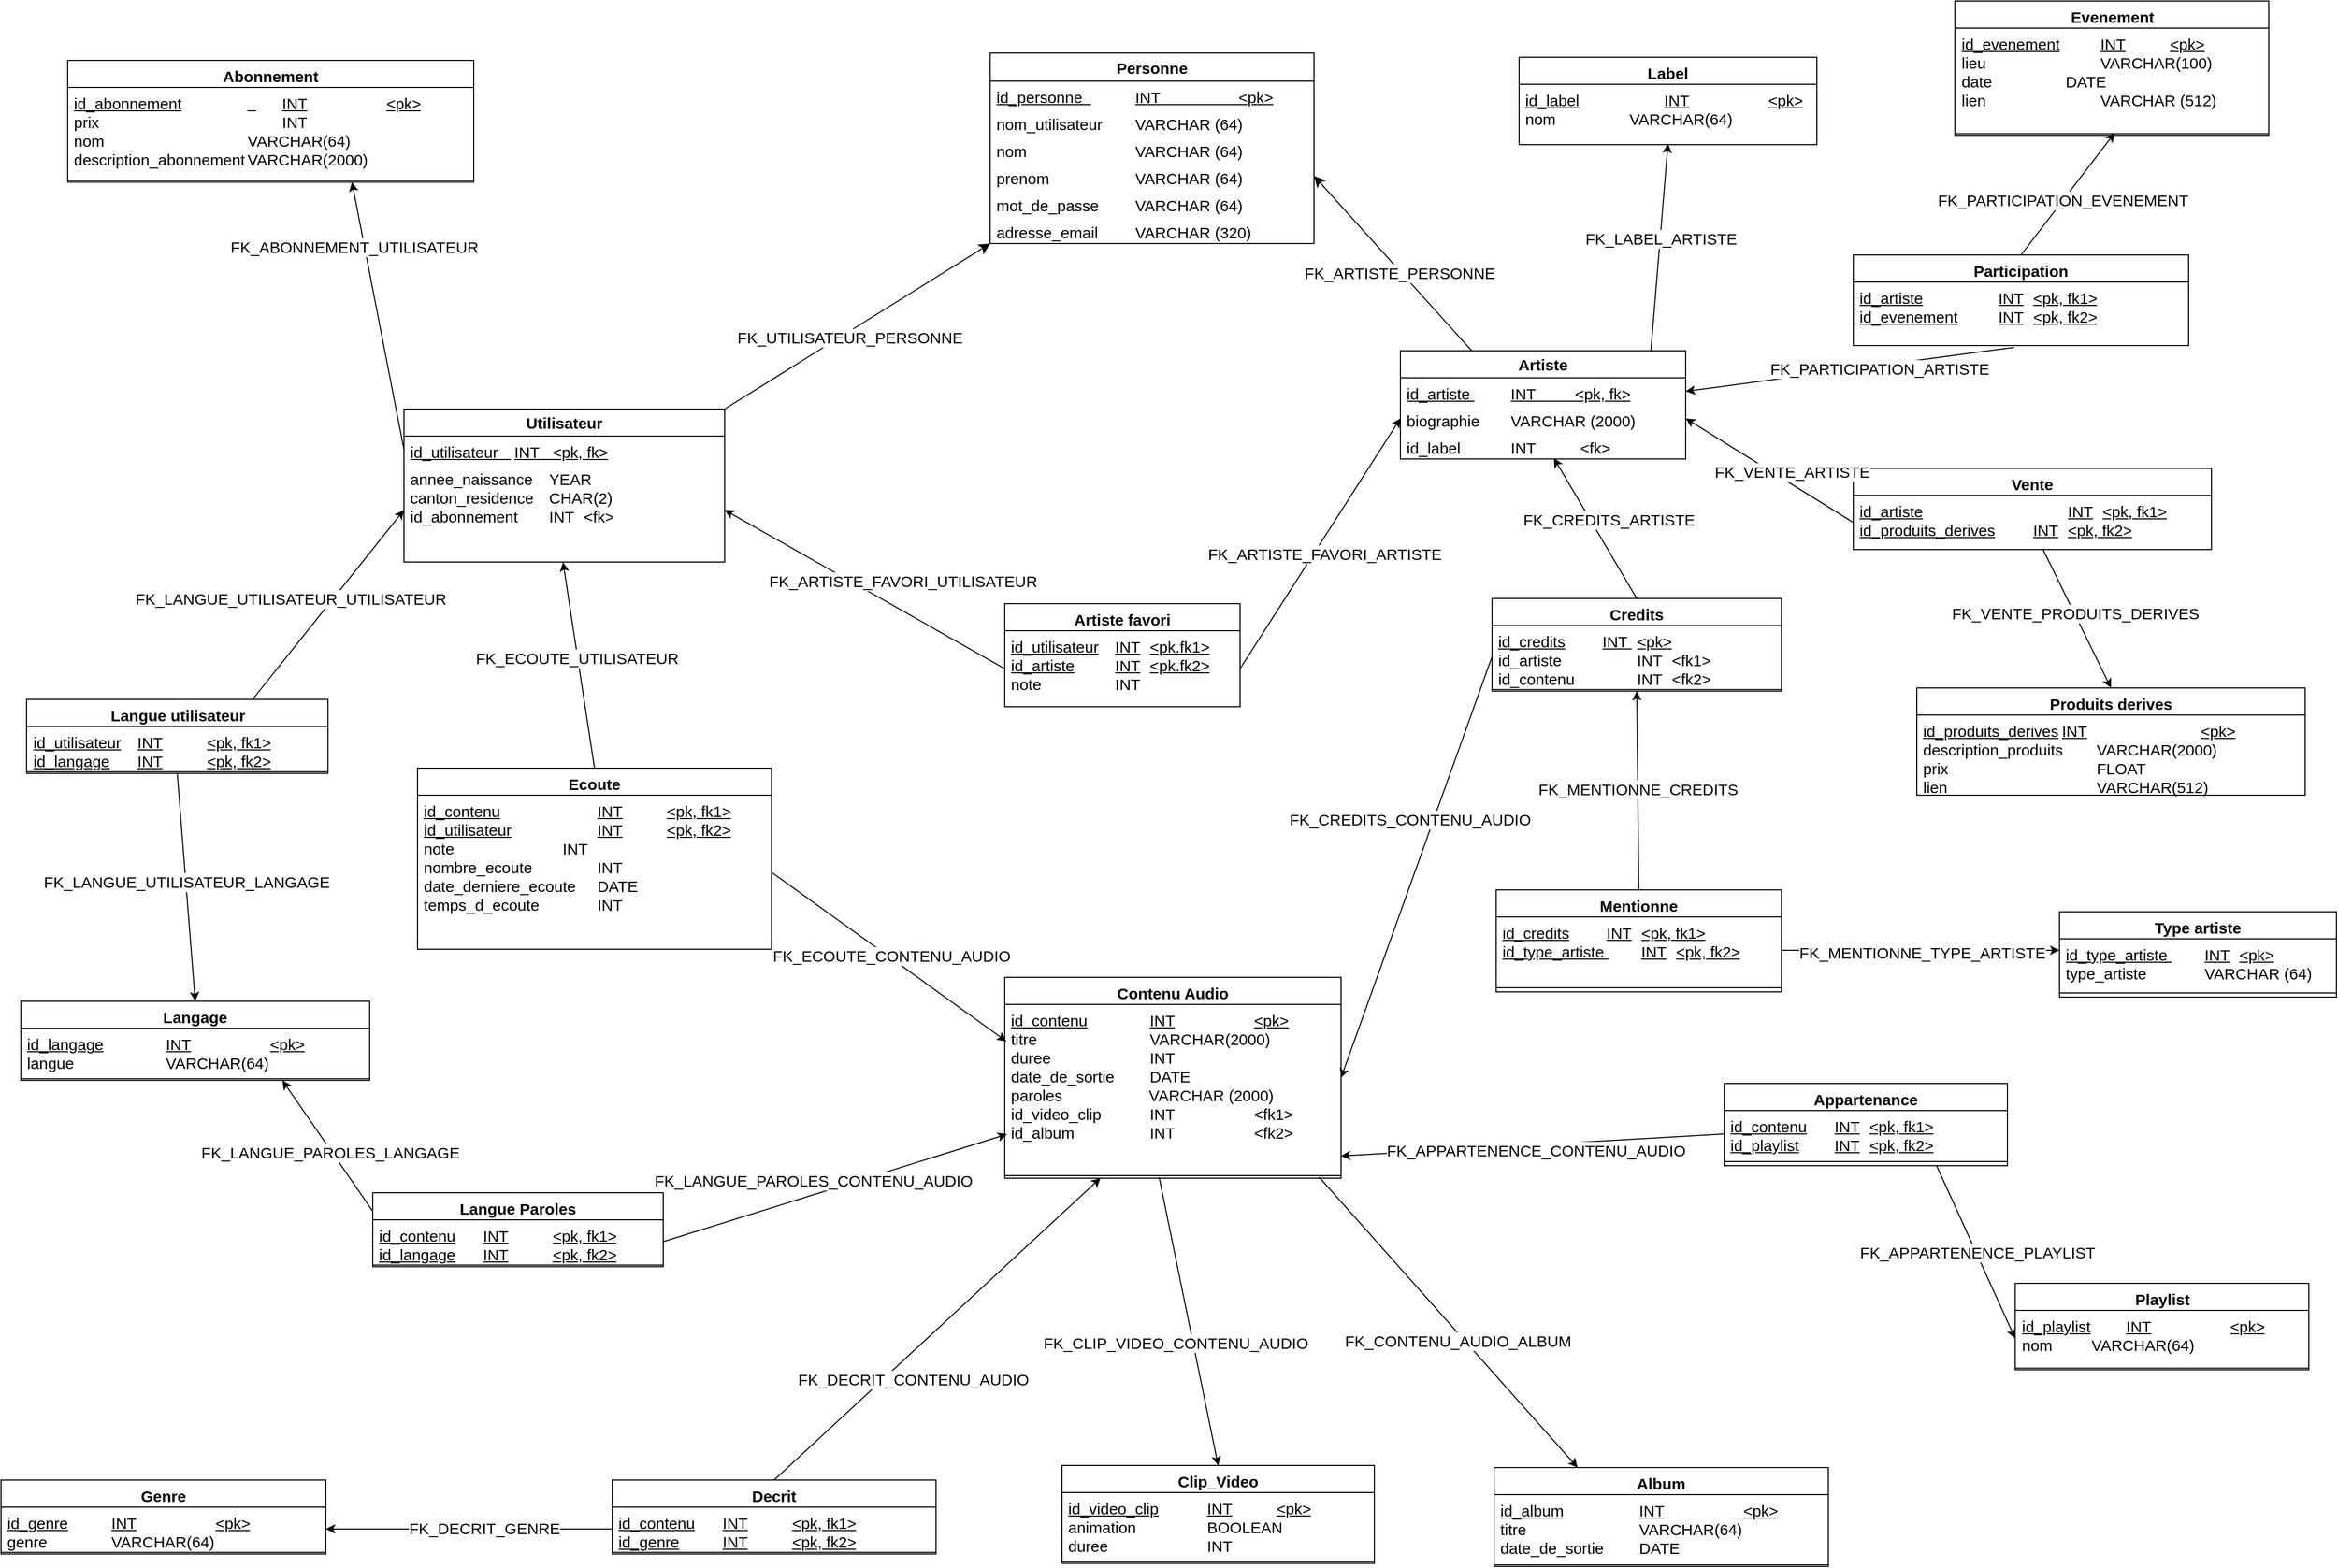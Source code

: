 <mxfile version="24.4.9" type="device">
  <diagram name="daedalus_model_relationnel" id="VN6GRNtFF3H7SiDiYBGq">
    <mxGraphModel dx="2219" dy="531" grid="0" gridSize="10" guides="1" tooltips="1" connect="1" arrows="1" fold="1" page="1" pageScale="1" pageWidth="1169" pageHeight="827" math="0" shadow="0">
      <root>
        <mxCell id="0k-3c_ok33jn1vJaKB7G-0" />
        <mxCell id="0k-3c_ok33jn1vJaKB7G-1" parent="0k-3c_ok33jn1vJaKB7G-0" />
        <mxCell id="0k-3c_ok33jn1vJaKB7G-2" value="&lt;b style=&quot;font-size: 15px;&quot;&gt;Utilisateur&lt;/b&gt;" style="swimlane;fontStyle=0;childLayout=stackLayout;horizontal=1;startSize=26;fillColor=none;horizontalStack=0;resizeParent=1;resizeParentMax=0;resizeLast=0;collapsible=1;marginBottom=0;whiteSpace=wrap;html=1;fontSize=15;" parent="0k-3c_ok33jn1vJaKB7G-1" vertex="1">
          <mxGeometry x="-699" y="477" width="308" height="147" as="geometry" />
        </mxCell>
        <mxCell id="0k-3c_ok33jn1vJaKB7G-3" value="&lt;u style=&quot;font-size: 15px;&quot;&gt;id_utilisateur &amp;nbsp; &lt;span style=&quot;white-space: pre; font-size: 15px;&quot;&gt;&#x9;&lt;/span&gt;INT&amp;nbsp;&amp;nbsp; &amp;lt;pk, fk&amp;gt;&lt;/u&gt;" style="text;strokeColor=none;fillColor=none;align=left;verticalAlign=top;spacingLeft=4;spacingRight=4;overflow=hidden;rotatable=0;points=[[0,0.5],[1,0.5]];portConstraint=eastwest;whiteSpace=wrap;html=1;fontSize=15;" parent="0k-3c_ok33jn1vJaKB7G-2" vertex="1">
          <mxGeometry y="26" width="308" height="26" as="geometry" />
        </mxCell>
        <mxCell id="0k-3c_ok33jn1vJaKB7G-4" value="&lt;div style=&quot;font-size: 15px;&quot;&gt;&lt;div style=&quot;font-size: 15px;&quot;&gt;&lt;span style=&quot;white-space: pre; font-size: 15px;&quot;&gt;&lt;span style=&quot;white-space: pre; font-size: 15px;&quot;&gt;annee_naissance&lt;span style=&quot;white-space: pre; font-size: 15px;&quot;&gt;&#x9;&lt;/span&gt;YEAR&lt;/span&gt;&lt;/span&gt;&lt;/div&gt;&lt;div style=&quot;font-size: 15px;&quot;&gt;&lt;span style=&quot;white-space: pre; font-size: 15px;&quot;&gt;&lt;span style=&quot;white-space: pre; font-size: 15px;&quot;&gt;canton_residence&lt;span style=&quot;white-space: pre; font-size: 15px;&quot;&gt;&#x9;&lt;/span&gt;CHAR(2)&lt;br style=&quot;font-size: 15px;&quot;&gt;&lt;/span&gt;&lt;/span&gt;&lt;/div&gt;&lt;/div&gt;&lt;div style=&quot;font-size: 15px;&quot;&gt;id_abonnement&lt;span style=&quot;white-space: pre; font-size: 15px;&quot;&gt;&#x9;INT&lt;span style=&quot;white-space: pre; font-size: 15px;&quot;&gt;&#x9;&amp;lt;fk&amp;gt;&lt;/span&gt;&lt;/span&gt;&lt;/div&gt;" style="text;strokeColor=none;fillColor=none;align=left;verticalAlign=top;spacingLeft=4;spacingRight=4;overflow=hidden;rotatable=0;points=[[0,0.5],[1,0.5]];portConstraint=eastwest;whiteSpace=wrap;html=1;fontSize=15;" parent="0k-3c_ok33jn1vJaKB7G-2" vertex="1">
          <mxGeometry y="52" width="308" height="90" as="geometry" />
        </mxCell>
        <mxCell id="0k-3c_ok33jn1vJaKB7G-5" value="&amp;nbsp;" style="text;strokeColor=none;fillColor=none;align=left;verticalAlign=top;spacingLeft=4;spacingRight=4;overflow=hidden;rotatable=0;points=[[0,0.5],[1,0.5]];portConstraint=eastwest;whiteSpace=wrap;html=1;fontSize=15;" parent="0k-3c_ok33jn1vJaKB7G-2" vertex="1">
          <mxGeometry y="142" width="308" height="5" as="geometry" />
        </mxCell>
        <mxCell id="0k-3c_ok33jn1vJaKB7G-6" value="&lt;b style=&quot;font-size: 15px;&quot;&gt;Artiste&lt;/b&gt;" style="swimlane;fontStyle=0;childLayout=stackLayout;horizontal=1;startSize=26;fillColor=none;horizontalStack=0;resizeParent=1;resizeParentMax=0;resizeLast=0;collapsible=1;marginBottom=0;whiteSpace=wrap;html=1;fontSize=15;" parent="0k-3c_ok33jn1vJaKB7G-1" vertex="1">
          <mxGeometry x="258" y="421" width="274" height="104" as="geometry" />
        </mxCell>
        <mxCell id="0k-3c_ok33jn1vJaKB7G-7" value="&lt;u style=&quot;font-size: 15px;&quot;&gt;id_artiste &lt;span style=&quot;white-space: pre; font-size: 15px;&quot;&gt;&#x9;&lt;/span&gt;INT&amp;nbsp; &amp;nbsp; &amp;nbsp; &amp;nbsp; &amp;nbsp;&amp;lt;pk, fk&amp;gt;&lt;/u&gt;" style="text;strokeColor=none;fillColor=none;align=left;verticalAlign=top;spacingLeft=4;spacingRight=4;overflow=hidden;rotatable=0;points=[[0,0.5],[1,0.5]];portConstraint=eastwest;whiteSpace=wrap;html=1;fontSize=15;" parent="0k-3c_ok33jn1vJaKB7G-6" vertex="1">
          <mxGeometry y="26" width="274" height="26" as="geometry" />
        </mxCell>
        <mxCell id="0k-3c_ok33jn1vJaKB7G-8" value="biographie&lt;span style=&quot;white-space: pre; font-size: 15px;&quot;&gt;&#x9;&lt;/span&gt;VARCHAR (2000)" style="text;strokeColor=none;fillColor=none;align=left;verticalAlign=top;spacingLeft=4;spacingRight=4;overflow=hidden;rotatable=0;points=[[0,0.5],[1,0.5]];portConstraint=eastwest;whiteSpace=wrap;html=1;fontSize=15;" parent="0k-3c_ok33jn1vJaKB7G-6" vertex="1">
          <mxGeometry y="52" width="274" height="26" as="geometry" />
        </mxCell>
        <mxCell id="0k-3c_ok33jn1vJaKB7G-9" value="id_label&lt;span style=&quot;white-space: pre; font-size: 15px;&quot;&gt;&#x9;&lt;span style=&quot;white-space: pre; font-size: 15px;&quot;&gt;&#x9;INT &lt;span style=&quot;white-space: pre; font-size: 15px;&quot;&gt;&#x9;&lt;/span&gt;&lt;span style=&quot;white-space: pre; font-size: 15px;&quot;&gt;&#x9;&lt;/span&gt;&amp;lt;fk&amp;gt;&lt;/span&gt;&lt;/span&gt;" style="text;strokeColor=none;fillColor=none;align=left;verticalAlign=top;spacingLeft=4;spacingRight=4;overflow=hidden;rotatable=0;points=[[0,0.5],[1,0.5]];portConstraint=eastwest;whiteSpace=wrap;html=1;fontSize=15;" parent="0k-3c_ok33jn1vJaKB7G-6" vertex="1">
          <mxGeometry y="78" width="274" height="26" as="geometry" />
        </mxCell>
        <mxCell id="0k-3c_ok33jn1vJaKB7G-10" style="edgeStyle=none;curved=1;rounded=0;orthogonalLoop=1;jettySize=auto;html=1;exitX=1;exitY=0;exitDx=0;exitDy=0;fontSize=15;startSize=8;endSize=8;entryX=0;entryY=1;entryDx=0;entryDy=0;" parent="0k-3c_ok33jn1vJaKB7G-1" source="0k-3c_ok33jn1vJaKB7G-2" target="0k-3c_ok33jn1vJaKB7G-17" edge="1">
          <mxGeometry relative="1" as="geometry">
            <mxPoint x="-172" y="340" as="targetPoint" />
          </mxGeometry>
        </mxCell>
        <mxCell id="0k-3c_ok33jn1vJaKB7G-11" value="&lt;font style=&quot;font-size: 15px;&quot;&gt;FK_UTILISATEUR_PERSONNE&lt;/font&gt;" style="edgeLabel;html=1;align=center;verticalAlign=middle;resizable=0;points=[];fontSize=15;" parent="0k-3c_ok33jn1vJaKB7G-10" connectable="0" vertex="1">
          <mxGeometry x="-0.21" y="4" relative="1" as="geometry">
            <mxPoint x="21" y="-3" as="offset" />
          </mxGeometry>
        </mxCell>
        <mxCell id="0k-3c_ok33jn1vJaKB7G-12" style="edgeStyle=none;curved=1;rounded=0;orthogonalLoop=1;jettySize=auto;html=1;exitX=0.25;exitY=0;exitDx=0;exitDy=0;fontSize=15;startSize=8;endSize=8;entryX=1;entryY=0.5;entryDx=0;entryDy=0;" parent="0k-3c_ok33jn1vJaKB7G-1" source="0k-3c_ok33jn1vJaKB7G-6" target="0k-3c_ok33jn1vJaKB7G-21" edge="1">
          <mxGeometry relative="1" as="geometry">
            <mxPoint x="33" y="346" as="targetPoint" />
          </mxGeometry>
        </mxCell>
        <mxCell id="0k-3c_ok33jn1vJaKB7G-13" value="&lt;font style=&quot;font-size: 15px;&quot;&gt;FK_ARTISTE_PERSONNE&lt;/font&gt;" style="edgeLabel;html=1;align=center;verticalAlign=middle;resizable=0;points=[];fontSize=15;" parent="0k-3c_ok33jn1vJaKB7G-12" connectable="0" vertex="1">
          <mxGeometry x="-0.094" y="1" relative="1" as="geometry">
            <mxPoint as="offset" />
          </mxGeometry>
        </mxCell>
        <mxCell id="0k-3c_ok33jn1vJaKB7G-14" value="Abonnement" style="swimlane;fontStyle=1;align=center;verticalAlign=top;childLayout=stackLayout;horizontal=1;startSize=26;horizontalStack=0;resizeParent=1;resizeParentMax=0;resizeLast=0;collapsible=1;marginBottom=0;whiteSpace=wrap;html=1;fontSize=15;" parent="0k-3c_ok33jn1vJaKB7G-1" vertex="1">
          <mxGeometry x="-1022" y="142" width="390" height="117" as="geometry" />
        </mxCell>
        <mxCell id="0k-3c_ok33jn1vJaKB7G-15" value="&lt;u style=&quot;font-size: 15px;&quot;&gt;id_abonnement&lt;span style=&quot;white-space: pre; font-size: 15px;&quot;&gt;&#x9;&lt;span style=&quot;white-space: pre; font-size: 15px;&quot;&gt;&#x9;  &lt;/span&gt;&lt;/span&gt;&lt;span style=&quot;white-space: pre; font-size: 15px;&quot;&gt;&#x9;&lt;/span&gt;INT&lt;span style=&quot;white-space: pre; font-size: 15px;&quot;&gt;&#x9;&lt;/span&gt;&lt;span style=&quot;white-space: pre; font-size: 15px;&quot;&gt;&#x9;&lt;/span&gt;&lt;span style=&quot;white-space: pre; font-size: 15px;&quot;&gt;&#x9;&lt;/span&gt;&amp;lt;pk&amp;gt;&lt;br style=&quot;font-size: 15px;&quot;&gt;&lt;/u&gt;prix&lt;span style=&quot;white-space: pre; font-size: 15px;&quot;&gt;&#x9;&lt;/span&gt;&lt;span style=&quot;white-space: pre; font-size: 15px;&quot;&gt;&#x9;&lt;/span&gt;&lt;span style=&quot;white-space: pre; font-size: 15px;&quot;&gt;&#x9;&lt;/span&gt;&lt;span style=&quot;white-space: pre; font-size: 15px;&quot;&gt;&#x9;&lt;span style=&quot;white-space: pre; font-size: 15px;&quot;&gt;&#x9;  &lt;/span&gt;&lt;/span&gt;&lt;span style=&quot;white-space: pre; font-size: 15px;&quot;&gt;&#x9;&lt;/span&gt;INT&lt;br style=&quot;font-size: 15px;&quot;&gt;nom&lt;span style=&quot;white-space: pre; font-size: 15px;&quot;&gt;&#x9;&lt;/span&gt;&lt;span style=&quot;white-space: pre; font-size: 15px;&quot;&gt;&#x9;&lt;/span&gt;&lt;span style=&quot;white-space: pre; font-size: 15px;&quot;&gt;&#x9;      &lt;span style=&quot;white-space: pre; font-size: 15px;&quot;&gt;&#x9;&lt;span style=&quot;white-space: pre; font-size: 15px;&quot;&gt;&#x9;&lt;/span&gt;&lt;/span&gt;&lt;/span&gt;VARCHAR(64)&lt;br style=&quot;font-size: 15px;&quot;&gt;description_abonnement&lt;span style=&quot;white-space: pre; font-size: 15px;&quot;&gt;&#x9;&lt;/span&gt;VARCHAR(2000)" style="text;strokeColor=none;fillColor=none;align=left;verticalAlign=top;spacingLeft=4;spacingRight=4;overflow=hidden;rotatable=0;points=[[0,0.5],[1,0.5]];portConstraint=eastwest;whiteSpace=wrap;html=1;fontSize=15;" parent="0k-3c_ok33jn1vJaKB7G-14" vertex="1">
          <mxGeometry y="26" width="390" height="88" as="geometry" />
        </mxCell>
        <mxCell id="0k-3c_ok33jn1vJaKB7G-16" value="" style="line;strokeWidth=1;fillColor=none;align=left;verticalAlign=middle;spacingTop=-1;spacingLeft=3;spacingRight=3;rotatable=0;labelPosition=right;points=[];portConstraint=eastwest;strokeColor=inherit;fontSize=15;" parent="0k-3c_ok33jn1vJaKB7G-14" vertex="1">
          <mxGeometry y="114" width="390" height="3" as="geometry" />
        </mxCell>
        <mxCell id="0k-3c_ok33jn1vJaKB7G-17" value="&lt;b style=&quot;font-size: 15px;&quot;&gt;Personne&lt;/b&gt;" style="swimlane;fontStyle=0;childLayout=stackLayout;horizontal=1;startSize=27;fillColor=none;horizontalStack=0;resizeParent=1;resizeParentMax=0;resizeLast=0;collapsible=1;marginBottom=0;whiteSpace=wrap;html=1;fontSize=15;" parent="0k-3c_ok33jn1vJaKB7G-1" vertex="1">
          <mxGeometry x="-136" y="135" width="311" height="183" as="geometry" />
        </mxCell>
        <mxCell id="0k-3c_ok33jn1vJaKB7G-18" value="&lt;u style=&quot;font-size: 15px;&quot;&gt;id_personne&amp;nbsp; &lt;span style=&quot;white-space: pre; font-size: 15px;&quot;&gt;&#x9;&lt;span style=&quot;white-space: pre; font-size: 15px;&quot;&gt;&#x9;&lt;/span&gt;&lt;/span&gt;INT&amp;nbsp; &amp;nbsp; &amp;nbsp; &amp;nbsp; &amp;nbsp; &amp;nbsp; &amp;nbsp; &amp;nbsp; &amp;nbsp; &amp;lt;pk&amp;gt;&lt;/u&gt;" style="text;strokeColor=none;fillColor=none;align=left;verticalAlign=top;spacingLeft=4;spacingRight=4;overflow=hidden;rotatable=0;points=[[0,0.5],[1,0.5]];portConstraint=eastwest;whiteSpace=wrap;html=1;fontSize=15;" parent="0k-3c_ok33jn1vJaKB7G-17" vertex="1">
          <mxGeometry y="27" width="311" height="26" as="geometry" />
        </mxCell>
        <mxCell id="0k-3c_ok33jn1vJaKB7G-19" value="nom_utilisateur&amp;nbsp; &amp;nbsp;&lt;span style=&quot;white-space: pre; font-size: 15px;&quot;&gt;&#x9;&lt;/span&gt;VARCHAR (64)" style="text;strokeColor=none;fillColor=none;align=left;verticalAlign=top;spacingLeft=4;spacingRight=4;overflow=hidden;rotatable=0;points=[[0,0.5],[1,0.5]];portConstraint=eastwest;whiteSpace=wrap;html=1;fontSize=15;" parent="0k-3c_ok33jn1vJaKB7G-17" vertex="1">
          <mxGeometry y="53" width="311" height="26" as="geometry" />
        </mxCell>
        <mxCell id="0k-3c_ok33jn1vJaKB7G-20" value="nom&amp;nbsp; &amp;nbsp;&lt;span style=&quot;white-space: pre; font-size: 15px;&quot;&gt;&#x9;&lt;/span&gt;&lt;span style=&quot;white-space: pre; font-size: 15px;&quot;&gt;&#x9;&lt;span style=&quot;white-space: pre; font-size: 15px;&quot;&gt;&#x9;&lt;/span&gt;&lt;/span&gt;VARCHAR (64)" style="text;strokeColor=none;fillColor=none;align=left;verticalAlign=top;spacingLeft=4;spacingRight=4;overflow=hidden;rotatable=0;points=[[0,0.5],[1,0.5]];portConstraint=eastwest;whiteSpace=wrap;html=1;fontSize=15;" parent="0k-3c_ok33jn1vJaKB7G-17" vertex="1">
          <mxGeometry y="79" width="311" height="26" as="geometry" />
        </mxCell>
        <mxCell id="0k-3c_ok33jn1vJaKB7G-21" value="prenom&amp;nbsp; &amp;nbsp; &lt;span style=&quot;white-space: pre; font-size: 15px;&quot;&gt;&#x9;&lt;/span&gt;&lt;span style=&quot;white-space: pre; font-size: 15px;&quot;&gt;&#x9;&lt;/span&gt;VARCHAR (64)" style="text;strokeColor=none;fillColor=none;align=left;verticalAlign=top;spacingLeft=4;spacingRight=4;overflow=hidden;rotatable=0;points=[[0,0.5],[1,0.5]];portConstraint=eastwest;whiteSpace=wrap;html=1;fontSize=15;" parent="0k-3c_ok33jn1vJaKB7G-17" vertex="1">
          <mxGeometry y="105" width="311" height="26" as="geometry" />
        </mxCell>
        <mxCell id="0k-3c_ok33jn1vJaKB7G-22" value="mot_de_passe&amp;nbsp; &amp;nbsp; &lt;span style=&quot;white-space: pre; font-size: 15px;&quot;&gt;&#x9;&lt;/span&gt;VARCHAR (64)" style="text;strokeColor=none;fillColor=none;align=left;verticalAlign=top;spacingLeft=4;spacingRight=4;overflow=hidden;rotatable=0;points=[[0,0.5],[1,0.5]];portConstraint=eastwest;whiteSpace=wrap;html=1;fontSize=15;" parent="0k-3c_ok33jn1vJaKB7G-17" vertex="1">
          <mxGeometry y="131" width="311" height="26" as="geometry" />
        </mxCell>
        <mxCell id="0k-3c_ok33jn1vJaKB7G-23" value="adresse_email&amp;nbsp; &amp;nbsp;&lt;span style=&quot;white-space: pre; font-size: 15px;&quot;&gt;&#x9;&lt;/span&gt;VARCHAR (320)" style="text;strokeColor=none;fillColor=none;align=left;verticalAlign=top;spacingLeft=4;spacingRight=4;overflow=hidden;rotatable=0;points=[[0,0.5],[1,0.5]];portConstraint=eastwest;whiteSpace=wrap;html=1;fontSize=15;" parent="0k-3c_ok33jn1vJaKB7G-17" vertex="1">
          <mxGeometry y="157" width="311" height="26" as="geometry" />
        </mxCell>
        <mxCell id="0k-3c_ok33jn1vJaKB7G-24" style="rounded=0;orthogonalLoop=1;jettySize=auto;html=1;exitX=0.5;exitY=1;exitDx=0;exitDy=0;entryX=0.5;entryY=0;entryDx=0;entryDy=0;fontSize=15;" parent="0k-3c_ok33jn1vJaKB7G-1" source="0k-3c_ok33jn1vJaKB7G-26" target="0k-3c_ok33jn1vJaKB7G-29" edge="1">
          <mxGeometry relative="1" as="geometry" />
        </mxCell>
        <mxCell id="0k-3c_ok33jn1vJaKB7G-25" value="&lt;font style=&quot;font-size: 15px;&quot;&gt;FK_LANGUE_UTILISATEUR_LANGAGE&lt;/font&gt;" style="edgeLabel;html=1;align=center;verticalAlign=middle;resizable=0;points=[];fontSize=15;" parent="0k-3c_ok33jn1vJaKB7G-24" connectable="0" vertex="1">
          <mxGeometry x="-0.049" relative="1" as="geometry">
            <mxPoint as="offset" />
          </mxGeometry>
        </mxCell>
        <mxCell id="0k-3c_ok33jn1vJaKB7G-26" value="Langue utilisateur" style="swimlane;fontStyle=1;align=center;verticalAlign=top;childLayout=stackLayout;horizontal=1;startSize=26;horizontalStack=0;resizeParent=1;resizeParentMax=0;resizeLast=0;collapsible=1;marginBottom=0;whiteSpace=wrap;html=1;fontSize=15;" parent="0k-3c_ok33jn1vJaKB7G-1" vertex="1">
          <mxGeometry x="-1061.5" y="756" width="289.5" height="71" as="geometry" />
        </mxCell>
        <mxCell id="0k-3c_ok33jn1vJaKB7G-27" value="&lt;div style=&quot;font-size: 15px;&quot;&gt;&lt;u style=&quot;font-size: 15px;&quot;&gt;id_utilisateur&lt;span style=&quot;white-space: pre; font-size: 15px;&quot;&gt;&#x9;&lt;/span&gt;INT&lt;span style=&quot;white-space: pre; font-size: 15px;&quot;&gt;&#x9;&lt;/span&gt;&lt;span style=&quot;white-space: pre; font-size: 15px;&quot;&gt;&#x9;&lt;/span&gt;&amp;lt;pk, fk1&amp;gt;&lt;/u&gt;&lt;/div&gt;&lt;div style=&quot;font-size: 15px;&quot;&gt;&lt;u style=&quot;font-size: 15px;&quot;&gt;id_langage&lt;span style=&quot;white-space: pre; font-size: 15px;&quot;&gt;&#x9;&lt;/span&gt;INT&lt;span style=&quot;white-space: pre; font-size: 15px;&quot;&gt;&#x9;&lt;/span&gt;&lt;span style=&quot;white-space: pre; font-size: 15px;&quot;&gt;&#x9;&lt;/span&gt;&amp;lt;pk, fk2&amp;gt;&lt;/u&gt;&lt;/div&gt;" style="text;strokeColor=none;fillColor=none;align=left;verticalAlign=top;spacingLeft=4;spacingRight=4;overflow=hidden;rotatable=0;points=[[0,0.5],[1,0.5]];portConstraint=eastwest;whiteSpace=wrap;html=1;fontSize=15;" parent="0k-3c_ok33jn1vJaKB7G-26" vertex="1">
          <mxGeometry y="26" width="289.5" height="42" as="geometry" />
        </mxCell>
        <mxCell id="0k-3c_ok33jn1vJaKB7G-28" value="" style="line;strokeWidth=1;fillColor=none;align=left;verticalAlign=middle;spacingTop=-1;spacingLeft=3;spacingRight=3;rotatable=0;labelPosition=right;points=[];portConstraint=eastwest;strokeColor=inherit;fontSize=15;" parent="0k-3c_ok33jn1vJaKB7G-26" vertex="1">
          <mxGeometry y="68" width="289.5" height="3" as="geometry" />
        </mxCell>
        <mxCell id="0k-3c_ok33jn1vJaKB7G-29" value="Langage" style="swimlane;fontStyle=1;align=center;verticalAlign=top;childLayout=stackLayout;horizontal=1;startSize=26;horizontalStack=0;resizeParent=1;resizeParentMax=0;resizeLast=0;collapsible=1;marginBottom=0;whiteSpace=wrap;html=1;fontSize=15;" parent="0k-3c_ok33jn1vJaKB7G-1" vertex="1">
          <mxGeometry x="-1067" y="1046" width="335" height="76" as="geometry" />
        </mxCell>
        <mxCell id="0k-3c_ok33jn1vJaKB7G-30" value="&lt;u style=&quot;font-size: 15px;&quot;&gt;id_langage&lt;span style=&quot;white-space: pre; font-size: 15px;&quot;&gt;&#x9;&lt;/span&gt;&lt;span style=&quot;white-space: pre; font-size: 15px;&quot;&gt;&#x9;&lt;/span&gt;INT&lt;span style=&quot;white-space: pre; font-size: 15px;&quot;&gt;&#x9;&lt;/span&gt;&lt;span style=&quot;white-space: pre; font-size: 15px;&quot;&gt;&#x9;&lt;/span&gt;&lt;span style=&quot;white-space: pre; font-size: 15px;&quot;&gt;&#x9;&lt;/span&gt;&amp;lt;pk&amp;gt;&lt;/u&gt;&lt;br style=&quot;font-size: 15px;&quot;&gt;langue&lt;span style=&quot;white-space: pre; font-size: 15px;&quot;&gt;&#x9;&lt;/span&gt;&lt;span style=&quot;white-space: pre; font-size: 15px;&quot;&gt;&#x9;&lt;/span&gt;&lt;span style=&quot;white-space: pre; font-size: 15px;&quot;&gt;&#x9;&lt;/span&gt;VARCHAR(64)" style="text;strokeColor=none;fillColor=none;align=left;verticalAlign=top;spacingLeft=4;spacingRight=4;overflow=hidden;rotatable=0;points=[[0,0.5],[1,0.5]];portConstraint=eastwest;whiteSpace=wrap;html=1;fontSize=15;" parent="0k-3c_ok33jn1vJaKB7G-29" vertex="1">
          <mxGeometry y="26" width="335" height="47" as="geometry" />
        </mxCell>
        <mxCell id="0k-3c_ok33jn1vJaKB7G-31" value="" style="line;strokeWidth=1;fillColor=none;align=left;verticalAlign=middle;spacingTop=-1;spacingLeft=3;spacingRight=3;rotatable=0;labelPosition=right;points=[];portConstraint=eastwest;strokeColor=inherit;fontSize=15;" parent="0k-3c_ok33jn1vJaKB7G-29" vertex="1">
          <mxGeometry y="73" width="335" height="3" as="geometry" />
        </mxCell>
        <mxCell id="0k-3c_ok33jn1vJaKB7G-32" value="Contenu Audio" style="swimlane;fontStyle=1;align=center;verticalAlign=top;childLayout=stackLayout;horizontal=1;startSize=26;horizontalStack=0;resizeParent=1;resizeParentMax=0;resizeLast=0;collapsible=1;marginBottom=0;whiteSpace=wrap;html=1;fontSize=15;" parent="0k-3c_ok33jn1vJaKB7G-1" vertex="1">
          <mxGeometry x="-122" y="1023" width="323" height="193" as="geometry" />
        </mxCell>
        <mxCell id="0k-3c_ok33jn1vJaKB7G-33" value="&lt;div style=&quot;font-size: 15px;&quot;&gt;&lt;u style=&quot;font-size: 15px;&quot;&gt;id_contenu&lt;span style=&quot;white-space: pre; font-size: 15px;&quot;&gt;&#x9;&lt;/span&gt;&lt;span style=&quot;white-space: pre; font-size: 15px;&quot;&gt;&#x9;&lt;/span&gt;INT&lt;span style=&quot;white-space: pre; font-size: 15px;&quot;&gt;&#x9;&lt;/span&gt;&lt;span style=&quot;white-space: pre; font-size: 15px;&quot;&gt;&#x9;&lt;/span&gt;&lt;span style=&quot;white-space: pre; font-size: 15px;&quot;&gt;&#x9;&lt;/span&gt;&amp;lt;pk&amp;gt;&lt;br style=&quot;font-size: 15px;&quot;&gt;&lt;/u&gt;&lt;/div&gt;&lt;div style=&quot;font-size: 15px;&quot;&gt;titre&lt;span style=&quot;white-space: pre; font-size: 15px;&quot;&gt;&#x9;&lt;/span&gt;&lt;span style=&quot;white-space: pre; font-size: 15px;&quot;&gt;&#x9;&lt;/span&gt;&lt;span style=&quot;white-space: pre; font-size: 15px;&quot;&gt;&#x9;&lt;/span&gt;&lt;span style=&quot;white-space: pre; font-size: 15px;&quot;&gt;&#x9;&lt;/span&gt;VARCHAR(2000)&lt;br style=&quot;font-size: 15px;&quot;&gt;&lt;/div&gt;&lt;div style=&quot;font-size: 15px;&quot;&gt;duree&lt;span style=&quot;white-space: pre; font-size: 15px;&quot;&gt;&#x9;&lt;/span&gt;&lt;span style=&quot;white-space: pre; font-size: 15px;&quot;&gt;&#x9;&lt;/span&gt;&lt;span style=&quot;white-space: pre; font-size: 15px;&quot;&gt;&#x9;&lt;/span&gt;INT&lt;/div&gt;&lt;div style=&quot;font-size: 15px;&quot;&gt;date_de_sortie&lt;span style=&quot;white-space: pre; font-size: 15px;&quot;&gt;&#x9;&lt;/span&gt;DATE&lt;/div&gt;&lt;div style=&quot;font-size: 15px;&quot;&gt;paroles&amp;nbsp; &amp;nbsp; &amp;nbsp; &amp;nbsp; &amp;nbsp; &amp;nbsp; &amp;nbsp; &amp;nbsp; &amp;nbsp; &amp;nbsp; VARCHAR (2000)&lt;/div&gt;&lt;div style=&quot;font-size: 15px;&quot;&gt;id_video_clip&lt;span style=&quot;white-space: pre; font-size: 15px;&quot;&gt;&#x9;&lt;/span&gt;&lt;span style=&quot;white-space: pre; font-size: 15px;&quot;&gt;&#x9;&lt;/span&gt;INT&lt;span style=&quot;white-space: pre; font-size: 15px;&quot;&gt;&#x9;&lt;/span&gt;&lt;span style=&quot;white-space: pre; font-size: 15px;&quot;&gt;&#x9;&lt;/span&gt;&lt;span style=&quot;white-space: pre; font-size: 15px;&quot;&gt;&#x9;&lt;/span&gt;&amp;lt;fk1&amp;gt;&lt;br style=&quot;font-size: 15px;&quot;&gt;&lt;/div&gt;&lt;div style=&quot;font-size: 15px;&quot;&gt;id_album&lt;span style=&quot;white-space: pre; font-size: 15px;&quot;&gt;&#x9;&lt;/span&gt;&lt;span style=&quot;white-space: pre; font-size: 15px;&quot;&gt;&#x9;&lt;/span&gt;&lt;span style=&quot;white-space: pre; font-size: 15px;&quot;&gt;&#x9;INT&lt;span style=&quot;white-space: pre; font-size: 15px;&quot;&gt;&#x9;&lt;/span&gt;&lt;span style=&quot;white-space: pre; font-size: 15px;&quot;&gt;&#x9;&lt;/span&gt;&lt;span style=&quot;white-space: pre; font-size: 15px;&quot;&gt;&#x9;&amp;lt;fk2&amp;gt;&lt;/span&gt;&lt;/span&gt;&lt;/div&gt;" style="text;strokeColor=none;fillColor=none;align=left;verticalAlign=top;spacingLeft=4;spacingRight=4;overflow=hidden;rotatable=0;points=[[0,0.5],[1,0.5]];portConstraint=eastwest;whiteSpace=wrap;html=1;fontSize=15;" parent="0k-3c_ok33jn1vJaKB7G-32" vertex="1">
          <mxGeometry y="26" width="323" height="162" as="geometry" />
        </mxCell>
        <mxCell id="0k-3c_ok33jn1vJaKB7G-34" value="" style="line;strokeWidth=1;fillColor=none;align=left;verticalAlign=middle;spacingTop=-1;spacingLeft=3;spacingRight=3;rotatable=0;labelPosition=right;points=[];portConstraint=eastwest;strokeColor=inherit;fontSize=15;" parent="0k-3c_ok33jn1vJaKB7G-32" vertex="1">
          <mxGeometry y="188" width="323" height="5" as="geometry" />
        </mxCell>
        <mxCell id="0k-3c_ok33jn1vJaKB7G-35" style="rounded=0;orthogonalLoop=1;jettySize=auto;html=1;exitX=0;exitY=0.25;exitDx=0;exitDy=0;entryX=0.75;entryY=1;entryDx=0;entryDy=0;fontSize=15;" parent="0k-3c_ok33jn1vJaKB7G-1" source="0k-3c_ok33jn1vJaKB7G-39" target="0k-3c_ok33jn1vJaKB7G-29" edge="1">
          <mxGeometry relative="1" as="geometry" />
        </mxCell>
        <mxCell id="0k-3c_ok33jn1vJaKB7G-36" value="&lt;font style=&quot;font-size: 15px;&quot;&gt;FK_&lt;/font&gt;&lt;font style=&quot;font-size: 15px;&quot;&gt;LANGUE_PAROLES&lt;/font&gt;&lt;font style=&quot;font-size: 15px;&quot;&gt;_LANGAGE&lt;/font&gt;" style="edgeLabel;html=1;align=center;verticalAlign=middle;resizable=0;points=[];fontSize=15;" parent="0k-3c_ok33jn1vJaKB7G-35" connectable="0" vertex="1">
          <mxGeometry x="-0.028" relative="1" as="geometry">
            <mxPoint x="1" y="4" as="offset" />
          </mxGeometry>
        </mxCell>
        <mxCell id="0k-3c_ok33jn1vJaKB7G-37" style="rounded=0;orthogonalLoop=1;jettySize=auto;html=1;exitX=1;exitY=0.5;exitDx=0;exitDy=0;entryX=0.007;entryY=0.77;entryDx=0;entryDy=0;entryPerimeter=0;fontSize=15;" parent="0k-3c_ok33jn1vJaKB7G-1" source="0k-3c_ok33jn1vJaKB7G-40" target="0k-3c_ok33jn1vJaKB7G-33" edge="1">
          <mxGeometry relative="1" as="geometry" />
        </mxCell>
        <mxCell id="0k-3c_ok33jn1vJaKB7G-38" value="&lt;font style=&quot;font-size: 15px;&quot;&gt;FK_LANGUE_PAROLES_CONTENU_AUDIO&lt;/font&gt;" style="edgeLabel;html=1;align=center;verticalAlign=middle;resizable=0;points=[];fontSize=15;" parent="0k-3c_ok33jn1vJaKB7G-37" connectable="0" vertex="1">
          <mxGeometry x="-0.079" y="-2" relative="1" as="geometry">
            <mxPoint x="-9" y="-14" as="offset" />
          </mxGeometry>
        </mxCell>
        <mxCell id="0k-3c_ok33jn1vJaKB7G-39" value="Langue Paroles" style="swimlane;fontStyle=1;align=center;verticalAlign=top;childLayout=stackLayout;horizontal=1;startSize=26;horizontalStack=0;resizeParent=1;resizeParentMax=0;resizeLast=0;collapsible=1;marginBottom=0;whiteSpace=wrap;html=1;fontSize=15;" parent="0k-3c_ok33jn1vJaKB7G-1" vertex="1">
          <mxGeometry x="-729" y="1230" width="279" height="71" as="geometry" />
        </mxCell>
        <mxCell id="0k-3c_ok33jn1vJaKB7G-40" value="&lt;div style=&quot;font-size: 15px;&quot;&gt;&lt;u style=&quot;font-size: 15px;&quot;&gt;id_contenu&lt;span style=&quot;white-space: pre; font-size: 15px;&quot;&gt;&#x9;&lt;/span&gt;INT&lt;span style=&quot;white-space: pre; font-size: 15px;&quot;&gt;&#x9;&lt;/span&gt;&lt;span style=&quot;white-space: pre; font-size: 15px;&quot;&gt;&#x9;&lt;/span&gt;&amp;lt;pk, fk1&amp;gt;&lt;/u&gt;&lt;/div&gt;&lt;div style=&quot;font-size: 15px;&quot;&gt;&lt;u style=&quot;font-size: 15px;&quot;&gt;id_langage&lt;span style=&quot;white-space: pre; font-size: 15px;&quot;&gt;&#x9;&lt;/span&gt;INT&lt;span style=&quot;white-space: pre; font-size: 15px;&quot;&gt;&#x9;&lt;/span&gt;&lt;span style=&quot;white-space: pre; font-size: 15px;&quot;&gt;&#x9;&lt;/span&gt;&amp;lt;pk, fk2&amp;gt;&lt;/u&gt;&lt;/div&gt;" style="text;strokeColor=none;fillColor=none;align=left;verticalAlign=top;spacingLeft=4;spacingRight=4;overflow=hidden;rotatable=0;points=[[0,0.5],[1,0.5]];portConstraint=eastwest;whiteSpace=wrap;html=1;fontSize=15;" parent="0k-3c_ok33jn1vJaKB7G-39" vertex="1">
          <mxGeometry y="26" width="279" height="42" as="geometry" />
        </mxCell>
        <mxCell id="0k-3c_ok33jn1vJaKB7G-41" value="" style="line;strokeWidth=1;fillColor=none;align=left;verticalAlign=middle;spacingTop=-1;spacingLeft=3;spacingRight=3;rotatable=0;labelPosition=right;points=[];portConstraint=eastwest;strokeColor=inherit;fontSize=15;" parent="0k-3c_ok33jn1vJaKB7G-39" vertex="1">
          <mxGeometry y="68" width="279" height="3" as="geometry" />
        </mxCell>
        <mxCell id="0k-3c_ok33jn1vJaKB7G-42" value="Genre" style="swimlane;fontStyle=1;align=center;verticalAlign=top;childLayout=stackLayout;horizontal=1;startSize=26;horizontalStack=0;resizeParent=1;resizeParentMax=0;resizeLast=0;collapsible=1;marginBottom=0;whiteSpace=wrap;html=1;fontSize=15;" parent="0k-3c_ok33jn1vJaKB7G-1" vertex="1">
          <mxGeometry x="-1086" y="1506" width="312" height="71" as="geometry" />
        </mxCell>
        <mxCell id="0k-3c_ok33jn1vJaKB7G-43" value="&lt;div style=&quot;font-size: 15px;&quot;&gt;&lt;u style=&quot;font-size: 15px;&quot;&gt;id_genre&lt;/u&gt;&lt;u style=&quot;font-size: 15px;&quot;&gt;&lt;span style=&quot;white-space: pre; font-size: 15px;&quot;&gt;&#x9;&lt;/span&gt;&lt;span style=&quot;white-space: pre; font-size: 15px;&quot;&gt;&#x9;&lt;/span&gt;INT&lt;span style=&quot;white-space: pre; font-size: 15px;&quot;&gt;&#x9;&lt;/span&gt;&lt;span style=&quot;white-space: pre; font-size: 15px;&quot;&gt;&#x9;&lt;/span&gt;&lt;span style=&quot;white-space: pre; font-size: 15px;&quot;&gt;&#x9;&lt;/span&gt;&amp;lt;pk&amp;gt;&lt;br style=&quot;font-size: 15px;&quot;&gt;&lt;/u&gt;&lt;/div&gt;&lt;div style=&quot;font-size: 15px;&quot;&gt;genre&lt;span style=&quot;white-space: pre; font-size: 15px;&quot;&gt;&#x9;&lt;/span&gt;&lt;span style=&quot;white-space: pre; font-size: 15px;&quot;&gt;&#x9;&lt;/span&gt;VARCHAR(64)&lt;br style=&quot;font-size: 15px;&quot;&gt;&lt;/div&gt;" style="text;strokeColor=none;fillColor=none;align=left;verticalAlign=top;spacingLeft=4;spacingRight=4;overflow=hidden;rotatable=0;points=[[0,0.5],[1,0.5]];portConstraint=eastwest;whiteSpace=wrap;html=1;fontSize=15;" parent="0k-3c_ok33jn1vJaKB7G-42" vertex="1">
          <mxGeometry y="26" width="312" height="42" as="geometry" />
        </mxCell>
        <mxCell id="0k-3c_ok33jn1vJaKB7G-44" value="" style="line;strokeWidth=1;fillColor=none;align=left;verticalAlign=middle;spacingTop=-1;spacingLeft=3;spacingRight=3;rotatable=0;labelPosition=right;points=[];portConstraint=eastwest;strokeColor=inherit;fontSize=15;" parent="0k-3c_ok33jn1vJaKB7G-42" vertex="1">
          <mxGeometry y="68" width="312" height="3" as="geometry" />
        </mxCell>
        <mxCell id="0k-3c_ok33jn1vJaKB7G-45" value="Decrit" style="swimlane;fontStyle=1;align=center;verticalAlign=top;childLayout=stackLayout;horizontal=1;startSize=26;horizontalStack=0;resizeParent=1;resizeParentMax=0;resizeLast=0;collapsible=1;marginBottom=0;whiteSpace=wrap;html=1;fontSize=15;" parent="0k-3c_ok33jn1vJaKB7G-1" vertex="1">
          <mxGeometry x="-499" y="1506" width="311" height="71" as="geometry" />
        </mxCell>
        <mxCell id="0k-3c_ok33jn1vJaKB7G-46" value="&lt;div style=&quot;font-size: 15px;&quot;&gt;&lt;u style=&quot;font-size: 15px;&quot;&gt;id_contenu&lt;span style=&quot;white-space: pre; font-size: 15px;&quot;&gt;&#x9;&lt;/span&gt;INT&lt;span style=&quot;white-space: pre; font-size: 15px;&quot;&gt;&#x9;&lt;/span&gt;&lt;span style=&quot;white-space: pre; font-size: 15px;&quot;&gt;&#x9;&lt;/span&gt;&amp;lt;pk, fk1&amp;gt;&lt;/u&gt;&lt;/div&gt;&lt;div style=&quot;font-size: 15px;&quot;&gt;&lt;u style=&quot;font-size: 15px;&quot;&gt;id_genre&lt;span style=&quot;white-space: pre; font-size: 15px;&quot;&gt;&#x9;&lt;/span&gt;&lt;span style=&quot;white-space: pre; font-size: 15px;&quot;&gt;&#x9;&lt;/span&gt;INT&lt;span style=&quot;white-space: pre; font-size: 15px;&quot;&gt;&#x9;&lt;/span&gt;&lt;span style=&quot;white-space: pre; font-size: 15px;&quot;&gt;&#x9;&lt;/span&gt;&amp;lt;pk, fk2&amp;gt;&lt;/u&gt;&lt;/div&gt;" style="text;strokeColor=none;fillColor=none;align=left;verticalAlign=top;spacingLeft=4;spacingRight=4;overflow=hidden;rotatable=0;points=[[0,0.5],[1,0.5]];portConstraint=eastwest;whiteSpace=wrap;html=1;fontSize=15;" parent="0k-3c_ok33jn1vJaKB7G-45" vertex="1">
          <mxGeometry y="26" width="311" height="42" as="geometry" />
        </mxCell>
        <mxCell id="0k-3c_ok33jn1vJaKB7G-47" value="" style="line;strokeWidth=1;fillColor=none;align=left;verticalAlign=middle;spacingTop=-1;spacingLeft=3;spacingRight=3;rotatable=0;labelPosition=right;points=[];portConstraint=eastwest;strokeColor=inherit;fontSize=15;" parent="0k-3c_ok33jn1vJaKB7G-45" vertex="1">
          <mxGeometry y="68" width="311" height="3" as="geometry" />
        </mxCell>
        <mxCell id="0k-3c_ok33jn1vJaKB7G-48" value="Ecoute" style="swimlane;fontStyle=1;align=center;verticalAlign=top;childLayout=stackLayout;horizontal=1;startSize=26;horizontalStack=0;resizeParent=1;resizeParentMax=0;resizeLast=0;collapsible=1;marginBottom=0;whiteSpace=wrap;html=1;fontSize=15;" parent="0k-3c_ok33jn1vJaKB7G-1" vertex="1">
          <mxGeometry x="-686" y="822" width="340" height="174" as="geometry" />
        </mxCell>
        <mxCell id="0k-3c_ok33jn1vJaKB7G-49" value="&lt;div style=&quot;font-size: 15px;&quot;&gt;&lt;u style=&quot;font-size: 15px;&quot;&gt;id_contenu&lt;span style=&quot;white-space: pre; font-size: 15px;&quot;&gt;&#x9;&lt;/span&gt;&lt;span style=&quot;white-space: pre; font-size: 15px;&quot;&gt;&#x9;&lt;span style=&quot;white-space: pre; font-size: 15px;&quot;&gt;&#x9;&lt;/span&gt;&lt;/span&gt;INT&lt;span style=&quot;white-space: pre; font-size: 15px;&quot;&gt;&#x9;&lt;/span&gt;&lt;span style=&quot;white-space: pre; font-size: 15px;&quot;&gt;&#x9;&lt;/span&gt;&amp;lt;pk, fk1&amp;gt;&lt;br style=&quot;font-size: 15px;&quot;&gt;&lt;/u&gt;&lt;/div&gt;&lt;div style=&quot;font-size: 15px;&quot;&gt;&lt;u style=&quot;font-size: 15px;&quot;&gt;id_utilisateur&lt;span style=&quot;white-space: pre; font-size: 15px;&quot;&gt;&#x9;&lt;/span&gt;&lt;span style=&quot;white-space: pre; font-size: 15px;&quot;&gt;&#x9;&lt;span style=&quot;white-space: pre; font-size: 15px;&quot;&gt;&#x9;&lt;/span&gt;&lt;/span&gt;INT&lt;span style=&quot;white-space: pre; font-size: 15px;&quot;&gt;&#x9;&lt;/span&gt;&lt;span style=&quot;white-space: pre; font-size: 15px;&quot;&gt;&#x9;&lt;/span&gt;&amp;lt;pk, fk2&amp;gt;&lt;/u&gt;&lt;/div&gt;&lt;div style=&quot;font-size: 15px;&quot;&gt;note&lt;span style=&quot;white-space: pre; font-size: 15px;&quot;&gt;&#x9;&lt;/span&gt;&lt;span style=&quot;white-space: pre; font-size: 15px;&quot;&gt;&#x9;&lt;/span&gt;&lt;span style=&quot;white-space: pre; font-size: 15px;&quot;&gt;&#x9;&lt;span style=&quot;white-space: pre; font-size: 15px;&quot;&gt;&lt;span style=&quot;white-space: pre; font-size: 15px;&quot;&gt;&#x9;&lt;/span&gt;INT&lt;/span&gt;&lt;/span&gt;&lt;/div&gt;&lt;div style=&quot;font-size: 15px;&quot;&gt;&lt;div style=&quot;font-size: 15px;&quot;&gt;nombre_ecoute&lt;span style=&quot;white-space: pre; font-size: 15px;&quot;&gt;&#x9;&lt;/span&gt;&lt;span style=&quot;white-space: pre; font-size: 15px;&quot;&gt;&lt;span style=&quot;white-space: pre; font-size: 15px;&quot;&gt;&#x9;&lt;/span&gt;INT&lt;/span&gt;&lt;/div&gt;&lt;div style=&quot;font-size: 15px;&quot;&gt;date_derniere_ecoute&lt;span style=&quot;white-space: pre; font-size: 15px;&quot;&gt;&#x9;&lt;/span&gt;&lt;span style=&quot;white-space: pre; font-size: 15px;&quot;&gt;DATE&lt;/span&gt;&lt;/div&gt;&lt;div style=&quot;font-size: 15px;&quot;&gt;&lt;span style=&quot;white-space: pre; font-size: 15px;&quot;&gt;&lt;/span&gt;temps_d_ecoute &lt;span style=&quot;white-space: pre; font-size: 15px;&quot;&gt;&#x9;&lt;/span&gt;&lt;span style=&quot;white-space: pre; font-size: 15px;&quot;&gt;&#x9;&lt;/span&gt;INT&lt;/div&gt;&lt;/div&gt;" style="text;strokeColor=none;fillColor=none;align=left;verticalAlign=top;spacingLeft=4;spacingRight=4;overflow=hidden;rotatable=0;points=[[0,0.5],[1,0.5]];portConstraint=eastwest;whiteSpace=wrap;html=1;fontSize=15;" parent="0k-3c_ok33jn1vJaKB7G-48" vertex="1">
          <mxGeometry y="26" width="340" height="148" as="geometry" />
        </mxCell>
        <mxCell id="0k-3c_ok33jn1vJaKB7G-60" value="" style="endArrow=classic;html=1;rounded=0;exitX=0;exitY=0.5;exitDx=0;exitDy=0;entryX=1;entryY=0.5;entryDx=0;entryDy=0;fontSize=15;" parent="0k-3c_ok33jn1vJaKB7G-1" source="0k-3c_ok33jn1vJaKB7G-46" target="0k-3c_ok33jn1vJaKB7G-43" edge="1">
          <mxGeometry width="50" height="50" relative="1" as="geometry">
            <mxPoint x="-1273" y="1564" as="sourcePoint" />
            <mxPoint x="-1147" y="1586" as="targetPoint" />
          </mxGeometry>
        </mxCell>
        <mxCell id="0k-3c_ok33jn1vJaKB7G-61" value="&lt;font style=&quot;font-size: 15px;&quot;&gt;FK_DECRIT_GENRE&lt;/font&gt;" style="edgeLabel;html=1;align=center;verticalAlign=middle;resizable=0;points=[];fontSize=15;" parent="0k-3c_ok33jn1vJaKB7G-60" connectable="0" vertex="1">
          <mxGeometry x="-0.101" y="-1" relative="1" as="geometry">
            <mxPoint as="offset" />
          </mxGeometry>
        </mxCell>
        <mxCell id="0k-3c_ok33jn1vJaKB7G-62" value="" style="endArrow=classic;html=1;rounded=0;exitX=0.5;exitY=0;exitDx=0;exitDy=0;entryX=0.285;entryY=1.029;entryDx=0;entryDy=0;entryPerimeter=0;fontSize=15;" parent="0k-3c_ok33jn1vJaKB7G-1" source="0k-3c_ok33jn1vJaKB7G-45" target="0k-3c_ok33jn1vJaKB7G-33" edge="1">
          <mxGeometry width="50" height="50" relative="1" as="geometry">
            <mxPoint x="-748" y="1415" as="sourcePoint" />
            <mxPoint x="-698" y="1365" as="targetPoint" />
          </mxGeometry>
        </mxCell>
        <mxCell id="0k-3c_ok33jn1vJaKB7G-63" value="&lt;font style=&quot;font-size: 15px;&quot;&gt;FK_DECRIT_CONTENU_AUDIO&lt;/font&gt;" style="edgeLabel;html=1;align=center;verticalAlign=middle;resizable=0;points=[];fontSize=15;" parent="0k-3c_ok33jn1vJaKB7G-62" connectable="0" vertex="1">
          <mxGeometry x="-0.244" y="1" relative="1" as="geometry">
            <mxPoint x="15" y="13" as="offset" />
          </mxGeometry>
        </mxCell>
        <mxCell id="0k-3c_ok33jn1vJaKB7G-64" value="" style="endArrow=classic;html=1;rounded=0;exitX=0.5;exitY=0;exitDx=0;exitDy=0;entryX=0.496;entryY=1.033;entryDx=0;entryDy=0;entryPerimeter=0;fontSize=15;" parent="0k-3c_ok33jn1vJaKB7G-1" source="0k-3c_ok33jn1vJaKB7G-48" target="0k-3c_ok33jn1vJaKB7G-5" edge="1">
          <mxGeometry width="50" height="50" relative="1" as="geometry">
            <mxPoint x="-364" y="1061" as="sourcePoint" />
            <mxPoint x="-314" y="1011" as="targetPoint" />
          </mxGeometry>
        </mxCell>
        <mxCell id="0k-3c_ok33jn1vJaKB7G-65" value="&lt;font style=&quot;font-size: 15px;&quot;&gt;FK_ECOUTE_UTILISATEUR&lt;/font&gt;" style="edgeLabel;html=1;align=center;verticalAlign=middle;resizable=0;points=[];fontSize=15;" parent="0k-3c_ok33jn1vJaKB7G-64" connectable="0" vertex="1">
          <mxGeometry x="0.135" y="-3" relative="1" as="geometry">
            <mxPoint x="-3" y="6" as="offset" />
          </mxGeometry>
        </mxCell>
        <mxCell id="0k-3c_ok33jn1vJaKB7G-66" value="" style="endArrow=classic;html=1;rounded=0;exitX=0.75;exitY=0;exitDx=0;exitDy=0;entryX=0;entryY=0.5;entryDx=0;entryDy=0;fontSize=15;" parent="0k-3c_ok33jn1vJaKB7G-1" source="0k-3c_ok33jn1vJaKB7G-26" target="0k-3c_ok33jn1vJaKB7G-4" edge="1">
          <mxGeometry width="50" height="50" relative="1" as="geometry">
            <mxPoint x="-364" y="688" as="sourcePoint" />
            <mxPoint x="-314" y="638" as="targetPoint" />
          </mxGeometry>
        </mxCell>
        <mxCell id="0k-3c_ok33jn1vJaKB7G-67" value="&lt;font style=&quot;font-size: 15px;&quot;&gt;FK_LANGUE_UTILISATEUR_UTILISATEUR&lt;/font&gt;" style="edgeLabel;html=1;align=center;verticalAlign=middle;resizable=0;points=[];fontSize=15;" parent="0k-3c_ok33jn1vJaKB7G-66" connectable="0" vertex="1">
          <mxGeometry x="0.109" y="2" relative="1" as="geometry">
            <mxPoint x="-43" y="5" as="offset" />
          </mxGeometry>
        </mxCell>
        <mxCell id="0k-3c_ok33jn1vJaKB7G-68" value="Album" style="swimlane;fontStyle=1;align=center;verticalAlign=top;childLayout=stackLayout;horizontal=1;startSize=26;horizontalStack=0;resizeParent=1;resizeParentMax=0;resizeLast=0;collapsible=1;marginBottom=0;whiteSpace=wrap;html=1;fontSize=15;" parent="0k-3c_ok33jn1vJaKB7G-1" vertex="1">
          <mxGeometry x="348" y="1494" width="321" height="95" as="geometry" />
        </mxCell>
        <mxCell id="0k-3c_ok33jn1vJaKB7G-69" value="&lt;u style=&quot;font-size: 15px;&quot;&gt;id_album&lt;span style=&quot;white-space: pre; font-size: 15px;&quot;&gt;&#x9;&lt;/span&gt;&lt;span style=&quot;white-space: pre; font-size: 15px;&quot;&gt;&#x9;&lt;span style=&quot;white-space: pre; font-size: 15px;&quot;&gt;&#x9;&lt;/span&gt;&lt;/span&gt;INT&lt;span style=&quot;white-space: pre; font-size: 15px;&quot;&gt;&#x9;&lt;/span&gt;&lt;span style=&quot;white-space: pre; font-size: 15px;&quot;&gt;&#x9;&lt;/span&gt;&lt;span style=&quot;white-space: pre; font-size: 15px;&quot;&gt;&#x9;&lt;/span&gt;&amp;lt;pk&amp;gt;&lt;/u&gt;&lt;br style=&quot;font-size: 15px;&quot;&gt;titre&lt;span style=&quot;white-space: pre; font-size: 15px;&quot;&gt;&#x9;&lt;/span&gt;&lt;span style=&quot;white-space: pre; font-size: 15px;&quot;&gt;&#x9;&lt;/span&gt;&lt;span style=&quot;white-space: pre; font-size: 15px;&quot;&gt;&#x9;&lt;span style=&quot;white-space: pre; font-size: 15px;&quot;&gt;&#x9;&lt;/span&gt;&lt;/span&gt;VARCHAR(64)&lt;br style=&quot;font-size: 15px;&quot;&gt;date_de_sortie&lt;span style=&quot;white-space: pre; font-size: 15px;&quot;&gt;&#x9;&lt;/span&gt;DATE" style="text;strokeColor=none;fillColor=none;align=left;verticalAlign=top;spacingLeft=4;spacingRight=4;overflow=hidden;rotatable=0;points=[[0,0.5],[1,0.5]];portConstraint=eastwest;whiteSpace=wrap;html=1;fontSize=15;" parent="0k-3c_ok33jn1vJaKB7G-68" vertex="1">
          <mxGeometry y="26" width="321" height="66" as="geometry" />
        </mxCell>
        <mxCell id="0k-3c_ok33jn1vJaKB7G-70" value="" style="line;strokeWidth=1;fillColor=none;align=left;verticalAlign=middle;spacingTop=-1;spacingLeft=3;spacingRight=3;rotatable=0;labelPosition=right;points=[];portConstraint=eastwest;strokeColor=inherit;fontSize=15;" parent="0k-3c_ok33jn1vJaKB7G-68" vertex="1">
          <mxGeometry y="92" width="321" height="3" as="geometry" />
        </mxCell>
        <mxCell id="yv6LMzEnE-H3eWYrCl3s-6" style="rounded=0;orthogonalLoop=1;jettySize=auto;html=1;exitX=0;exitY=0.5;exitDx=0;exitDy=0;entryX=0.75;entryY=1;entryDx=0;entryDy=0;startArrow=classic;startFill=1;endArrow=none;endFill=0;fontSize=15;" parent="0k-3c_ok33jn1vJaKB7G-1" source="0k-3c_ok33jn1vJaKB7G-72" target="yv6LMzEnE-H3eWYrCl3s-0" edge="1">
          <mxGeometry relative="1" as="geometry" />
        </mxCell>
        <mxCell id="yv6LMzEnE-H3eWYrCl3s-7" value="&lt;font style=&quot;font-size: 15px;&quot;&gt;FK_APPARTENENCE_PLAYLIST&lt;/font&gt;" style="edgeLabel;html=1;align=center;verticalAlign=middle;resizable=0;points=[];fontSize=15;" parent="yv6LMzEnE-H3eWYrCl3s-6" connectable="0" vertex="1">
          <mxGeometry x="0.001" y="-1" relative="1" as="geometry">
            <mxPoint as="offset" />
          </mxGeometry>
        </mxCell>
        <mxCell id="0k-3c_ok33jn1vJaKB7G-71" value="Playlist" style="swimlane;fontStyle=1;align=center;verticalAlign=top;childLayout=stackLayout;horizontal=1;startSize=26;horizontalStack=0;resizeParent=1;resizeParentMax=0;resizeLast=0;collapsible=1;marginBottom=0;whiteSpace=wrap;html=1;fontSize=15;" parent="0k-3c_ok33jn1vJaKB7G-1" vertex="1">
          <mxGeometry x="848.5" y="1317" width="282" height="83" as="geometry" />
        </mxCell>
        <mxCell id="0k-3c_ok33jn1vJaKB7G-72" value="&lt;u style=&quot;font-size: 15px;&quot;&gt;id_playlist&lt;span style=&quot;white-space: pre; font-size: 15px;&quot;&gt;&#x9;&lt;/span&gt;INT&lt;span style=&quot;white-space: pre; font-size: 15px;&quot;&gt;&#x9;&lt;/span&gt;&lt;span style=&quot;white-space: pre; font-size: 15px;&quot;&gt;&#x9;&lt;span style=&quot;white-space: pre; font-size: 15px;&quot;&gt;&#x9;&lt;/span&gt;&lt;/span&gt;&amp;lt;pk&amp;gt;&lt;/u&gt;&lt;br style=&quot;font-size: 15px;&quot;&gt;nom&lt;span style=&quot;white-space: pre; font-size: 15px;&quot;&gt;&#x9;&lt;/span&gt;&lt;span style=&quot;white-space: pre; font-size: 15px;&quot;&gt;&#x9;&lt;/span&gt;VARCHAR(64)" style="text;strokeColor=none;fillColor=none;align=left;verticalAlign=top;spacingLeft=4;spacingRight=4;overflow=hidden;rotatable=0;points=[[0,0.5],[1,0.5]];portConstraint=eastwest;whiteSpace=wrap;html=1;fontSize=15;" parent="0k-3c_ok33jn1vJaKB7G-71" vertex="1">
          <mxGeometry y="26" width="282" height="54" as="geometry" />
        </mxCell>
        <mxCell id="0k-3c_ok33jn1vJaKB7G-73" value="" style="line;strokeWidth=1;fillColor=none;align=left;verticalAlign=middle;spacingTop=-1;spacingLeft=3;spacingRight=3;rotatable=0;labelPosition=right;points=[];portConstraint=eastwest;strokeColor=inherit;fontSize=15;" parent="0k-3c_ok33jn1vJaKB7G-71" vertex="1">
          <mxGeometry y="80" width="282" height="3" as="geometry" />
        </mxCell>
        <mxCell id="0k-3c_ok33jn1vJaKB7G-74" style="rounded=0;orthogonalLoop=1;jettySize=auto;html=1;exitX=0.5;exitY=1;exitDx=0;exitDy=0;entryX=0.5;entryY=0;entryDx=0;entryDy=0;startArrow=classic;startFill=1;endArrow=none;endFill=0;fontSize=15;" parent="0k-3c_ok33jn1vJaKB7G-1" source="0k-3c_ok33jn1vJaKB7G-76" target="0k-3c_ok33jn1vJaKB7G-125" edge="1">
          <mxGeometry relative="1" as="geometry" />
        </mxCell>
        <mxCell id="0k-3c_ok33jn1vJaKB7G-75" value="&lt;font style=&quot;font-size: 15px;&quot;&gt;FK_MENTIONNE_CREDITS&lt;/font&gt;" style="edgeLabel;html=1;align=center;verticalAlign=middle;resizable=0;points=[];fontSize=15;" parent="0k-3c_ok33jn1vJaKB7G-74" vertex="1" connectable="0">
          <mxGeometry x="-0.019" relative="1" as="geometry">
            <mxPoint as="offset" />
          </mxGeometry>
        </mxCell>
        <mxCell id="0k-3c_ok33jn1vJaKB7G-76" value="Credits" style="swimlane;fontStyle=1;align=center;verticalAlign=top;childLayout=stackLayout;horizontal=1;startSize=26;horizontalStack=0;resizeParent=1;resizeParentMax=0;resizeLast=0;collapsible=1;marginBottom=0;whiteSpace=wrap;html=1;fontSize=15;" parent="0k-3c_ok33jn1vJaKB7G-1" vertex="1">
          <mxGeometry x="346" y="659" width="278" height="89" as="geometry" />
        </mxCell>
        <mxCell id="0k-3c_ok33jn1vJaKB7G-77" value="&lt;div style=&quot;font-size: 15px;&quot;&gt;&lt;u style=&quot;font-size: 15px;&quot;&gt;id_credits&lt;span style=&quot;white-space: pre; font-size: 15px;&quot;&gt;&#x9;&lt;/span&gt;&lt;span style=&quot;white-space: pre; font-size: 15px;&quot;&gt;&#x9;&lt;/span&gt;&lt;span style=&quot;white-space: pre; font-size: 15px;&quot;&gt;INT &lt;span style=&quot;white-space: pre; font-size: 15px;&quot;&gt;&#x9;&lt;/span&gt;&amp;lt;pk&amp;gt;&lt;/span&gt;&lt;/u&gt;&lt;/div&gt;id_artiste&lt;span style=&quot;white-space: pre; font-size: 15px;&quot;&gt;&#x9;&lt;span style=&quot;white-space: pre; font-size: 15px;&quot;&gt;&#x9;&lt;span style=&quot;white-space: pre; font-size: 15px;&quot;&gt;&#x9;&lt;/span&gt;&lt;/span&gt;&lt;/span&gt;INT&lt;span style=&quot;white-space: pre; font-size: 15px;&quot;&gt;&#x9;&lt;/span&gt;&amp;lt;fk1&amp;gt;&lt;div style=&quot;font-size: 15px;&quot;&gt;id_contenu&lt;span style=&quot;white-space: pre; font-size: 15px;&quot;&gt;&#x9;        &lt;/span&gt;INT&lt;span style=&quot;white-space: pre; font-size: 15px;&quot;&gt;&#x9;&lt;/span&gt;&amp;lt;fk2&amp;gt;&lt;/div&gt;" style="text;strokeColor=none;fillColor=none;align=left;verticalAlign=top;spacingLeft=4;spacingRight=4;overflow=hidden;rotatable=0;points=[[0,0.5],[1,0.5]];portConstraint=eastwest;whiteSpace=wrap;html=1;fontSize=15;" parent="0k-3c_ok33jn1vJaKB7G-76" vertex="1">
          <mxGeometry y="26" width="278" height="60" as="geometry" />
        </mxCell>
        <mxCell id="0k-3c_ok33jn1vJaKB7G-78" value="" style="line;strokeWidth=1;fillColor=none;align=left;verticalAlign=middle;spacingTop=-1;spacingLeft=3;spacingRight=3;rotatable=0;labelPosition=right;points=[];portConstraint=eastwest;strokeColor=inherit;fontSize=15;" parent="0k-3c_ok33jn1vJaKB7G-76" vertex="1">
          <mxGeometry y="86" width="278" height="3" as="geometry" />
        </mxCell>
        <mxCell id="0k-3c_ok33jn1vJaKB7G-79" value="" style="endArrow=classic;html=1;rounded=0;exitX=1;exitY=0.5;exitDx=0;exitDy=0;entryX=0;entryY=0.5;entryDx=0;entryDy=0;fontSize=15;" parent="0k-3c_ok33jn1vJaKB7G-1" source="0k-3c_ok33jn1vJaKB7G-84" target="0k-3c_ok33jn1vJaKB7G-8" edge="1">
          <mxGeometry width="50" height="50" relative="1" as="geometry">
            <mxPoint x="256" y="468.0" as="sourcePoint" />
            <mxPoint x="384" y="542" as="targetPoint" />
          </mxGeometry>
        </mxCell>
        <mxCell id="0k-3c_ok33jn1vJaKB7G-80" value="&lt;font style=&quot;font-size: 15px;&quot;&gt;FK_ARTISTE_FAVORI_ARTISTE&lt;/font&gt;" style="edgeLabel;html=1;align=center;verticalAlign=middle;resizable=0;points=[];fontSize=15;" parent="0k-3c_ok33jn1vJaKB7G-79" connectable="0" vertex="1">
          <mxGeometry x="-0.095" y="-1" relative="1" as="geometry">
            <mxPoint x="10" y="-3" as="offset" />
          </mxGeometry>
        </mxCell>
        <mxCell id="0k-3c_ok33jn1vJaKB7G-81" value="" style="endArrow=classic;html=1;rounded=0;entryX=1;entryY=0.5;entryDx=0;entryDy=0;exitX=0;exitY=0.5;exitDx=0;exitDy=0;fontSize=15;" parent="0k-3c_ok33jn1vJaKB7G-1" source="0k-3c_ok33jn1vJaKB7G-84" target="0k-3c_ok33jn1vJaKB7G-4" edge="1">
          <mxGeometry width="50" height="50" relative="1" as="geometry">
            <mxPoint x="1" y="515" as="sourcePoint" />
            <mxPoint x="378" y="482" as="targetPoint" />
          </mxGeometry>
        </mxCell>
        <mxCell id="0k-3c_ok33jn1vJaKB7G-82" value="&lt;font style=&quot;font-size: 15px;&quot;&gt;FK_ARTISTE_FAVORI_UTILISATEUR&lt;/font&gt;" style="edgeLabel;html=1;align=center;verticalAlign=middle;resizable=0;points=[];fontSize=15;" parent="0k-3c_ok33jn1vJaKB7G-81" connectable="0" vertex="1">
          <mxGeometry x="0.109" y="1" relative="1" as="geometry">
            <mxPoint x="51" y="-1" as="offset" />
          </mxGeometry>
        </mxCell>
        <mxCell id="0k-3c_ok33jn1vJaKB7G-83" value="Artiste favori" style="swimlane;fontStyle=1;align=center;verticalAlign=top;childLayout=stackLayout;horizontal=1;startSize=26;horizontalStack=0;resizeParent=1;resizeParentMax=0;resizeLast=0;collapsible=1;marginBottom=0;whiteSpace=wrap;html=1;fontSize=15;" parent="0k-3c_ok33jn1vJaKB7G-1" vertex="1">
          <mxGeometry x="-122" y="664" width="226" height="99" as="geometry" />
        </mxCell>
        <mxCell id="0k-3c_ok33jn1vJaKB7G-84" value="&lt;u style=&quot;font-size: 15px;&quot;&gt;id_utilisateur&lt;span style=&quot;white-space: pre; font-size: 15px;&quot;&gt;&#x9;&lt;/span&gt;INT&lt;span style=&quot;white-space: pre; font-size: 15px;&quot;&gt;&#x9;&lt;/span&gt;&amp;lt;pk.fk1&amp;gt;&lt;/u&gt;&lt;div style=&quot;font-size: 15px;&quot;&gt;&lt;u style=&quot;font-size: 15px;&quot;&gt;id_artiste&lt;span style=&quot;white-space: pre; font-size: 15px;&quot;&gt;&#x9;&lt;/span&gt;&lt;span style=&quot;white-space: pre; font-size: 15px;&quot;&gt;&#x9;&lt;/span&gt;INT&lt;span style=&quot;white-space: pre; font-size: 15px;&quot;&gt;&#x9;&lt;/span&gt;&amp;lt;pk.fk2&amp;gt;&lt;/u&gt;&lt;/div&gt;&lt;div style=&quot;font-size: 15px;&quot;&gt;note&lt;span style=&quot;white-space: pre; font-size: 15px;&quot;&gt;&#x9;&lt;/span&gt;&lt;span style=&quot;white-space: pre; font-size: 15px;&quot;&gt;&#x9;&lt;span style=&quot;white-space: pre; font-size: 15px;&quot;&gt;&#x9;&lt;/span&gt;INT&lt;/span&gt;&lt;/div&gt;" style="text;strokeColor=none;fillColor=none;align=left;verticalAlign=top;spacingLeft=4;spacingRight=4;overflow=hidden;rotatable=0;points=[[0,0.5],[1,0.5]];portConstraint=eastwest;whiteSpace=wrap;html=1;fontSize=15;" parent="0k-3c_ok33jn1vJaKB7G-83" vertex="1">
          <mxGeometry y="26" width="226" height="73" as="geometry" />
        </mxCell>
        <mxCell id="0k-3c_ok33jn1vJaKB7G-85" value="" style="endArrow=classic;html=1;rounded=0;exitX=0;exitY=0.5;exitDx=0;exitDy=0;entryX=1;entryY=0.5;entryDx=0;entryDy=0;fontSize=15;" parent="0k-3c_ok33jn1vJaKB7G-1" source="0k-3c_ok33jn1vJaKB7G-77" target="0k-3c_ok33jn1vJaKB7G-32" edge="1">
          <mxGeometry width="50" height="50" relative="1" as="geometry">
            <mxPoint x="189" y="1210" as="sourcePoint" />
            <mxPoint x="239" y="1160" as="targetPoint" />
          </mxGeometry>
        </mxCell>
        <mxCell id="0k-3c_ok33jn1vJaKB7G-86" value="&lt;font style=&quot;font-size: 15px;&quot;&gt;FK_CREDITS_CONTENU_AUDIO&lt;/font&gt;" style="edgeLabel;html=1;align=center;verticalAlign=middle;resizable=0;points=[];fontSize=15;" parent="0k-3c_ok33jn1vJaKB7G-85" connectable="0" vertex="1">
          <mxGeometry x="-0.148" y="1" relative="1" as="geometry">
            <mxPoint x="-18" y="-17" as="offset" />
          </mxGeometry>
        </mxCell>
        <mxCell id="0k-3c_ok33jn1vJaKB7G-87" value="" style="endArrow=classic;html=1;rounded=0;exitX=0.5;exitY=0;exitDx=0;exitDy=0;entryX=0.538;entryY=0.969;entryDx=0;entryDy=0;entryPerimeter=0;fontSize=15;" parent="0k-3c_ok33jn1vJaKB7G-1" source="0k-3c_ok33jn1vJaKB7G-76" target="0k-3c_ok33jn1vJaKB7G-9" edge="1">
          <mxGeometry width="50" height="50" relative="1" as="geometry">
            <mxPoint x="189" y="1150" as="sourcePoint" />
            <mxPoint x="239" y="1100" as="targetPoint" />
          </mxGeometry>
        </mxCell>
        <mxCell id="0k-3c_ok33jn1vJaKB7G-88" value="&lt;font style=&quot;font-size: 15px;&quot;&gt;FK_CREDITS_ARTISTE&lt;/font&gt;" style="edgeLabel;html=1;align=center;verticalAlign=middle;resizable=0;points=[];fontSize=15;" parent="0k-3c_ok33jn1vJaKB7G-87" connectable="0" vertex="1">
          <mxGeometry x="0.243" relative="1" as="geometry">
            <mxPoint x="22" y="8" as="offset" />
          </mxGeometry>
        </mxCell>
        <mxCell id="0k-3c_ok33jn1vJaKB7G-89" value="" style="endArrow=classic;html=1;rounded=0;entryX=0.25;entryY=0;entryDx=0;entryDy=0;exitX=0.935;exitY=0.8;exitDx=0;exitDy=0;exitPerimeter=0;fontSize=15;" parent="0k-3c_ok33jn1vJaKB7G-1" source="0k-3c_ok33jn1vJaKB7G-34" target="0k-3c_ok33jn1vJaKB7G-68" edge="1">
          <mxGeometry width="50" height="50" relative="1" as="geometry">
            <mxPoint x="463" y="1021" as="sourcePoint" />
            <mxPoint x="-613" y="1861.67" as="targetPoint" />
          </mxGeometry>
        </mxCell>
        <mxCell id="0k-3c_ok33jn1vJaKB7G-90" value="&lt;font style=&quot;font-size: 15px;&quot;&gt;FK_CONTENU_AUDIO_ALBUM&lt;/font&gt;" style="edgeLabel;html=1;align=center;verticalAlign=middle;resizable=0;points=[];fontSize=15;" parent="0k-3c_ok33jn1vJaKB7G-89" connectable="0" vertex="1">
          <mxGeometry x="-0.013" y="1" relative="1" as="geometry">
            <mxPoint x="9" y="20" as="offset" />
          </mxGeometry>
        </mxCell>
        <mxCell id="0k-3c_ok33jn1vJaKB7G-93" value="Evenement" style="swimlane;fontStyle=1;align=center;verticalAlign=top;childLayout=stackLayout;horizontal=1;startSize=26;horizontalStack=0;resizeParent=1;resizeParentMax=0;resizeLast=0;collapsible=1;marginBottom=0;whiteSpace=wrap;html=1;fontSize=15;" parent="0k-3c_ok33jn1vJaKB7G-1" vertex="1">
          <mxGeometry x="790.5" y="85" width="301.5" height="129" as="geometry" />
        </mxCell>
        <mxCell id="0k-3c_ok33jn1vJaKB7G-94" value="&lt;u style=&quot;font-size: 15px;&quot;&gt;id_evenement&lt;/u&gt;&lt;u style=&quot;font-size: 15px;&quot;&gt;&lt;span style=&quot;white-space: pre; font-size: 15px;&quot;&gt;&#x9;&lt;/span&gt;&lt;span style=&quot;white-space: pre; font-size: 15px;&quot;&gt;&#x9;&lt;/span&gt;INT&lt;span style=&quot;white-space: pre; font-size: 15px;&quot;&gt;&#x9;&lt;/span&gt;&lt;span style=&quot;white-space: pre; font-size: 15px;&quot;&gt;&#x9;&lt;/span&gt;&amp;lt;pk&amp;gt;&lt;/u&gt;&lt;div style=&quot;font-size: 15px;&quot;&gt;lieu&lt;span style=&quot;white-space: pre; font-size: 15px;&quot;&gt;&#x9;&lt;/span&gt;&lt;span style=&quot;white-space: pre; font-size: 15px;&quot;&gt;&#x9;&lt;/span&gt;&lt;span style=&quot;white-space: pre; font-size: 15px;&quot;&gt;&#x9;&lt;/span&gt;&lt;span style=&quot;white-space: pre; font-size: 15px;&quot;&gt;&#x9;&lt;/span&gt;VARCHAR(100)&lt;br style=&quot;font-size: 15px;&quot;&gt;date&lt;span style=&quot;white-space: pre; font-size: 15px;&quot;&gt;&#x9;&lt;/span&gt;&lt;span style=&quot;white-space: pre; font-size: 15px;&quot;&gt;&#x9;&lt;/span&gt;&lt;span style=&quot;white-space: pre; font-size: 15px;&quot;&gt;&#x9;&lt;/span&gt;DATE&lt;/div&gt;&lt;div style=&quot;font-size: 15px;&quot;&gt;lien&lt;span style=&quot;white-space: pre; font-size: 15px;&quot;&gt;&#x9;&lt;/span&gt;&lt;span style=&quot;white-space: pre; font-size: 15px;&quot;&gt;&#x9;&lt;/span&gt;&lt;span style=&quot;white-space: pre; font-size: 15px;&quot;&gt;&#x9;&lt;/span&gt;&lt;span style=&quot;white-space: pre; font-size: 15px;&quot;&gt;&#x9;VARCHAR (512)&lt;/span&gt;&lt;/div&gt;" style="text;strokeColor=none;fillColor=none;align=left;verticalAlign=top;spacingLeft=4;spacingRight=4;overflow=hidden;rotatable=0;points=[[0,0.5],[1,0.5]];portConstraint=eastwest;whiteSpace=wrap;html=1;fontSize=15;" parent="0k-3c_ok33jn1vJaKB7G-93" vertex="1">
          <mxGeometry y="26" width="301.5" height="100" as="geometry" />
        </mxCell>
        <mxCell id="0k-3c_ok33jn1vJaKB7G-95" value="" style="line;strokeWidth=1;fillColor=none;align=left;verticalAlign=middle;spacingTop=-1;spacingLeft=3;spacingRight=3;rotatable=0;labelPosition=right;points=[];portConstraint=eastwest;strokeColor=inherit;fontSize=15;" parent="0k-3c_ok33jn1vJaKB7G-93" vertex="1">
          <mxGeometry y="126" width="301.5" height="3" as="geometry" />
        </mxCell>
        <mxCell id="0k-3c_ok33jn1vJaKB7G-96" value="Produits derives" style="swimlane;fontStyle=1;align=center;verticalAlign=top;childLayout=stackLayout;horizontal=1;startSize=26;horizontalStack=0;resizeParent=1;resizeParentMax=0;resizeLast=0;collapsible=1;marginBottom=0;whiteSpace=wrap;html=1;fontSize=15;" parent="0k-3c_ok33jn1vJaKB7G-1" vertex="1">
          <mxGeometry x="754" y="745" width="373" height="103" as="geometry" />
        </mxCell>
        <mxCell id="0k-3c_ok33jn1vJaKB7G-97" value="&lt;div style=&quot;font-size: 15px;&quot;&gt;&lt;u style=&quot;font-size: 15px;&quot;&gt;id_produits_derives&lt;span style=&quot;white-space: pre; font-size: 15px;&quot;&gt;&#x9;&lt;/span&gt;INT&lt;span style=&quot;white-space: pre; font-size: 15px;&quot;&gt;&#x9;&lt;/span&gt;&lt;span style=&quot;white-space: pre; font-size: 15px;&quot;&gt;&#x9;&lt;/span&gt;&lt;span style=&quot;white-space: pre; font-size: 15px;&quot;&gt;&#x9;&lt;/span&gt;&lt;span style=&quot;white-space: pre; font-size: 15px;&quot;&gt;&#x9;&lt;/span&gt;&amp;lt;pk&amp;gt;&lt;br style=&quot;font-size: 15px;&quot;&gt;&lt;/u&gt;&lt;/div&gt;&lt;div style=&quot;font-size: 15px;&quot;&gt;description_produits&lt;span style=&quot;white-space: pre; font-size: 15px;&quot;&gt;&#x9;&lt;/span&gt;VARCHAR(2000)&lt;br style=&quot;font-size: 15px;&quot;&gt;&lt;/div&gt;&lt;div style=&quot;font-size: 15px;&quot;&gt;prix&lt;span style=&quot;white-space: pre; font-size: 15px;&quot;&gt;&#x9;&lt;/span&gt;&lt;span style=&quot;white-space: pre; font-size: 15px;&quot;&gt;&#x9;&lt;/span&gt;&lt;span style=&quot;white-space: pre; font-size: 15px;&quot;&gt;&#x9;&lt;/span&gt;&lt;span style=&quot;white-space: pre; font-size: 15px;&quot;&gt;&#x9;&lt;/span&gt;&lt;span style=&quot;white-space: pre; font-size: 15px;&quot;&gt;&#x9;FLOAT&lt;/span&gt;&lt;/div&gt;&lt;div style=&quot;font-size: 15px;&quot;&gt;&lt;span style=&quot;white-space: pre; font-size: 15px;&quot;&gt;lien &lt;span style=&quot;white-space: pre; font-size: 15px;&quot;&gt;&#x9;&lt;/span&gt;&lt;span style=&quot;white-space: pre; font-size: 15px;&quot;&gt;&#x9;&lt;/span&gt;&lt;span style=&quot;white-space: pre; font-size: 15px;&quot;&gt;&#x9;&lt;/span&gt;&lt;span style=&quot;white-space: pre; font-size: 15px;&quot;&gt;&#x9;&lt;/span&gt;&lt;span style=&quot;white-space: pre; font-size: 15px;&quot;&gt;&#x9;VARCHAR(512)&lt;/span&gt;&lt;/span&gt;&lt;/div&gt;" style="text;strokeColor=none;fillColor=none;align=left;verticalAlign=top;spacingLeft=4;spacingRight=4;overflow=hidden;rotatable=0;points=[[0,0.5],[1,0.5]];portConstraint=eastwest;whiteSpace=wrap;html=1;fontSize=15;" parent="0k-3c_ok33jn1vJaKB7G-96" vertex="1">
          <mxGeometry y="26" width="373" height="77" as="geometry" />
        </mxCell>
        <mxCell id="0k-3c_ok33jn1vJaKB7G-98" value="&lt;font style=&quot;font-size: 15px;&quot;&gt;FK_ABONNEMENT_UTILISATEUR&lt;/font&gt;" style="endArrow=none;html=1;rounded=0;entryX=0;entryY=0.5;entryDx=0;entryDy=0;exitX=0.7;exitY=1;exitDx=0;exitDy=0;exitPerimeter=0;startArrow=classic;startFill=1;endFill=0;fontSize=15;" parent="0k-3c_ok33jn1vJaKB7G-1" source="0k-3c_ok33jn1vJaKB7G-16" target="0k-3c_ok33jn1vJaKB7G-3" edge="1">
          <mxGeometry x="-0.529" y="-10" width="50" height="50" relative="1" as="geometry">
            <mxPoint x="-793" y="490" as="sourcePoint" />
            <mxPoint x="-329" y="491" as="targetPoint" />
            <mxPoint as="offset" />
          </mxGeometry>
        </mxCell>
        <mxCell id="0k-3c_ok33jn1vJaKB7G-99" value="Label" style="swimlane;fontStyle=1;align=center;verticalAlign=top;childLayout=stackLayout;horizontal=1;startSize=26;horizontalStack=0;resizeParent=1;resizeParentMax=0;resizeLast=0;collapsible=1;marginBottom=0;whiteSpace=wrap;html=1;fontSize=15;" parent="0k-3c_ok33jn1vJaKB7G-1" vertex="1">
          <mxGeometry x="372" y="139" width="286" height="84" as="geometry" />
        </mxCell>
        <mxCell id="0k-3c_ok33jn1vJaKB7G-100" value="&lt;u style=&quot;font-size: 15px;&quot;&gt;id_label&lt;span style=&quot;white-space: pre; font-size: 15px;&quot;&gt;&#x9;&lt;/span&gt;&lt;span style=&quot;white-space: pre; font-size: 15px;&quot;&gt;&#x9;&lt;/span&gt;&lt;span style=&quot;white-space: pre; font-size: 15px;&quot;&gt;&#x9;&lt;/span&gt;INT&lt;span style=&quot;white-space: pre; font-size: 15px;&quot;&gt;&#x9;&lt;/span&gt;&lt;span style=&quot;white-space: pre; font-size: 15px;&quot;&gt;&#x9;&lt;/span&gt;&lt;span style=&quot;white-space: pre; font-size: 15px;&quot;&gt;&#x9;&lt;/span&gt;&amp;lt;pk&amp;gt;&lt;/u&gt;&lt;br style=&quot;font-size: 15px;&quot;&gt;nom&lt;span style=&quot;white-space: pre; font-size: 15px;&quot;&gt;&#x9;&lt;/span&gt;&lt;span style=&quot;white-space: pre; font-size: 15px;&quot;&gt;&#x9;&lt;/span&gt;&lt;span style=&quot;white-space: pre; font-size: 15px;&quot;&gt;&#x9;&lt;/span&gt;&lt;span style=&quot;white-space: pre; font-size: 15px;&quot;&gt;VARCHAR(64)&lt;/span&gt;" style="text;strokeColor=none;fillColor=none;align=left;verticalAlign=top;spacingLeft=4;spacingRight=4;overflow=hidden;rotatable=0;points=[[0,0.5],[1,0.5]];portConstraint=eastwest;whiteSpace=wrap;html=1;fontSize=15;" parent="0k-3c_ok33jn1vJaKB7G-99" vertex="1">
          <mxGeometry y="26" width="286" height="58" as="geometry" />
        </mxCell>
        <mxCell id="0k-3c_ok33jn1vJaKB7G-101" value="" style="endArrow=none;html=1;rounded=0;entryX=0.878;entryY=0.003;entryDx=0;entryDy=0;entryPerimeter=0;startArrow=classic;startFill=1;endFill=0;exitX=0.5;exitY=0.983;exitDx=0;exitDy=0;exitPerimeter=0;fontSize=15;" parent="0k-3c_ok33jn1vJaKB7G-1" source="0k-3c_ok33jn1vJaKB7G-100" target="0k-3c_ok33jn1vJaKB7G-6" edge="1">
          <mxGeometry width="50" height="50" relative="1" as="geometry">
            <mxPoint x="613" y="55" as="sourcePoint" />
            <mxPoint x="456" y="541" as="targetPoint" />
          </mxGeometry>
        </mxCell>
        <mxCell id="0k-3c_ok33jn1vJaKB7G-102" value="&lt;font style=&quot;font-size: 15px;&quot;&gt;FK_LABEL_ARTISTE&lt;/font&gt;" style="edgeLabel;html=1;align=center;verticalAlign=middle;resizable=0;points=[];fontSize=15;" parent="0k-3c_ok33jn1vJaKB7G-101" connectable="0" vertex="1">
          <mxGeometry x="-0.095" y="-1" relative="1" as="geometry">
            <mxPoint x="1" y="1" as="offset" />
          </mxGeometry>
        </mxCell>
        <mxCell id="0k-3c_ok33jn1vJaKB7G-103" value="" style="endArrow=classic;html=1;rounded=0;exitX=1;exitY=0.5;exitDx=0;exitDy=0;entryX=0.005;entryY=0.219;entryDx=0;entryDy=0;entryPerimeter=0;fontSize=15;" parent="0k-3c_ok33jn1vJaKB7G-1" source="0k-3c_ok33jn1vJaKB7G-49" target="0k-3c_ok33jn1vJaKB7G-33" edge="1">
          <mxGeometry width="50" height="50" relative="1" as="geometry">
            <mxPoint x="-20.437" y="688.0" as="sourcePoint" />
            <mxPoint x="56" y="809.26" as="targetPoint" />
          </mxGeometry>
        </mxCell>
        <mxCell id="0k-3c_ok33jn1vJaKB7G-104" value="&lt;font style=&quot;font-size: 15px;&quot;&gt;FK_ECOUTE_CONTENU_AUDIO&lt;/font&gt;" style="edgeLabel;html=1;align=center;verticalAlign=middle;resizable=0;points=[];fontSize=15;" parent="0k-3c_ok33jn1vJaKB7G-103" connectable="0" vertex="1">
          <mxGeometry x="0.029" y="1" relative="1" as="geometry">
            <mxPoint x="-2" y="-3" as="offset" />
          </mxGeometry>
        </mxCell>
        <mxCell id="0k-3c_ok33jn1vJaKB7G-105" value="Participation" style="swimlane;fontStyle=1;align=center;verticalAlign=top;childLayout=stackLayout;horizontal=1;startSize=26;horizontalStack=0;resizeParent=1;resizeParentMax=0;resizeLast=0;collapsible=1;marginBottom=0;whiteSpace=wrap;html=1;fontSize=15;" parent="0k-3c_ok33jn1vJaKB7G-1" vertex="1">
          <mxGeometry x="693" y="329" width="322" height="87" as="geometry" />
        </mxCell>
        <mxCell id="0k-3c_ok33jn1vJaKB7G-106" value="&lt;u style=&quot;font-size: 15px;&quot;&gt;id_artiste&lt;span style=&quot;white-space: pre; font-size: 15px;&quot;&gt;&#x9;&lt;/span&gt;&lt;span style=&quot;white-space: pre; font-size: 15px;&quot;&gt;&#x9;&lt;span style=&quot;white-space: pre; font-size: 15px;&quot;&gt;&#x9;&lt;/span&gt;&lt;/span&gt;INT&lt;span style=&quot;white-space: pre; font-size: 15px;&quot;&gt;&#x9;&lt;/span&gt;&amp;lt;pk, fk1&amp;gt;&lt;/u&gt;&lt;div style=&quot;font-size: 15px;&quot;&gt;&lt;u style=&quot;font-size: 15px;&quot;&gt;id_evenement&lt;span style=&quot;white-space: pre; font-size: 15px;&quot;&gt;&#x9;&lt;span style=&quot;white-space: pre; font-size: 15px;&quot;&gt;&#x9;&lt;/span&gt;&lt;/span&gt;INT&lt;span style=&quot;white-space: pre; font-size: 15px;&quot;&gt;&#x9;&lt;/span&gt;&amp;lt;pk, fk2&amp;gt;&lt;/u&gt;&lt;/div&gt;" style="text;strokeColor=none;fillColor=none;align=left;verticalAlign=top;spacingLeft=4;spacingRight=4;overflow=hidden;rotatable=0;points=[[0,0.5],[1,0.5]];portConstraint=eastwest;whiteSpace=wrap;html=1;fontSize=15;" parent="0k-3c_ok33jn1vJaKB7G-105" vertex="1">
          <mxGeometry y="26" width="322" height="61" as="geometry" />
        </mxCell>
        <mxCell id="0k-3c_ok33jn1vJaKB7G-107" value="" style="endArrow=classic;html=1;rounded=0;exitX=0.5;exitY=0;exitDx=0;exitDy=0;entryX=0.509;entryY=0.238;entryDx=0;entryDy=0;entryPerimeter=0;fontSize=15;" parent="0k-3c_ok33jn1vJaKB7G-1" source="0k-3c_ok33jn1vJaKB7G-105" target="0k-3c_ok33jn1vJaKB7G-95" edge="1">
          <mxGeometry width="50" height="50" relative="1" as="geometry">
            <mxPoint x="761" y="232" as="sourcePoint" />
            <mxPoint x="981" y="236" as="targetPoint" />
          </mxGeometry>
        </mxCell>
        <mxCell id="0k-3c_ok33jn1vJaKB7G-108" value="&lt;font style=&quot;font-size: 15px;&quot;&gt;FK_PARTICIPATION_EVENEMENT&lt;/font&gt;" style="edgeLabel;html=1;align=center;verticalAlign=middle;resizable=0;points=[];fontSize=15;" parent="0k-3c_ok33jn1vJaKB7G-107" connectable="0" vertex="1">
          <mxGeometry x="-0.095" y="-1" relative="1" as="geometry">
            <mxPoint x="-2" y="-1" as="offset" />
          </mxGeometry>
        </mxCell>
        <mxCell id="0k-3c_ok33jn1vJaKB7G-109" value="" style="endArrow=classic;html=1;rounded=0;exitX=0.48;exitY=1.028;exitDx=0;exitDy=0;entryX=1;entryY=0.5;entryDx=0;entryDy=0;exitPerimeter=0;fontSize=15;" parent="0k-3c_ok33jn1vJaKB7G-1" source="0k-3c_ok33jn1vJaKB7G-106" target="0k-3c_ok33jn1vJaKB7G-7" edge="1">
          <mxGeometry width="50" height="50" relative="1" as="geometry">
            <mxPoint x="695.96" y="353" as="sourcePoint" />
            <mxPoint x="678" y="488" as="targetPoint" />
          </mxGeometry>
        </mxCell>
        <mxCell id="0k-3c_ok33jn1vJaKB7G-110" value="&lt;font style=&quot;font-size: 15px;&quot;&gt;FK_PARTICIPATION_ARTISTE&lt;/font&gt;" style="edgeLabel;html=1;align=center;verticalAlign=middle;resizable=0;points=[];fontSize=15;" parent="0k-3c_ok33jn1vJaKB7G-109" connectable="0" vertex="1">
          <mxGeometry x="-0.095" y="-1" relative="1" as="geometry">
            <mxPoint x="13" y="2" as="offset" />
          </mxGeometry>
        </mxCell>
        <mxCell id="0k-3c_ok33jn1vJaKB7G-111" value="Vente" style="swimlane;fontStyle=1;align=center;verticalAlign=top;childLayout=stackLayout;horizontal=1;startSize=26;horizontalStack=0;resizeParent=1;resizeParentMax=0;resizeLast=0;collapsible=1;marginBottom=0;whiteSpace=wrap;html=1;fontSize=15;" parent="0k-3c_ok33jn1vJaKB7G-1" vertex="1">
          <mxGeometry x="693" y="534" width="344" height="78" as="geometry" />
        </mxCell>
        <mxCell id="0k-3c_ok33jn1vJaKB7G-112" value="&lt;u style=&quot;font-size: 15px;&quot;&gt;id_artiste&lt;span style=&quot;white-space: pre; font-size: 15px;&quot;&gt;&#x9;&lt;/span&gt;&lt;span style=&quot;white-space: pre; font-size: 15px;&quot;&gt;&#x9;&lt;/span&gt;&lt;span style=&quot;white-space: pre; font-size: 15px;&quot;&gt;&#x9;&lt;/span&gt;&lt;span style=&quot;white-space: pre; font-size: 15px;&quot;&gt;&#x9;&lt;/span&gt;&lt;span style=&quot;white-space: pre; font-size: 15px;&quot;&gt;&#x9;&lt;/span&gt;INT&lt;span style=&quot;white-space: pre; font-size: 15px;&quot;&gt;&#x9;&lt;/span&gt;&amp;lt;pk, fk1&amp;gt;&lt;/u&gt;&lt;div style=&quot;font-size: 15px;&quot;&gt;&lt;u style=&quot;font-size: 15px;&quot;&gt;id_produits_derives&lt;span style=&quot;white-space: pre; font-size: 15px;&quot;&gt;&#x9;&lt;/span&gt;&lt;span style=&quot;white-space: pre; font-size: 15px;&quot;&gt;&#x9;&lt;/span&gt;INT&lt;span style=&quot;white-space: pre; font-size: 15px;&quot;&gt;&#x9;&lt;/span&gt;&amp;lt;pk, fk2&amp;gt;&lt;/u&gt;&lt;/div&gt;" style="text;strokeColor=none;fillColor=none;align=left;verticalAlign=top;spacingLeft=4;spacingRight=4;overflow=hidden;rotatable=0;points=[[0,0.5],[1,0.5]];portConstraint=eastwest;whiteSpace=wrap;html=1;fontSize=15;" parent="0k-3c_ok33jn1vJaKB7G-111" vertex="1">
          <mxGeometry y="26" width="344" height="52" as="geometry" />
        </mxCell>
        <mxCell id="0k-3c_ok33jn1vJaKB7G-113" value="" style="endArrow=classic;html=1;rounded=0;exitX=0.529;exitY=0.991;exitDx=0;exitDy=0;entryX=0.5;entryY=0;entryDx=0;entryDy=0;exitPerimeter=0;fontSize=15;" parent="0k-3c_ok33jn1vJaKB7G-1" source="0k-3c_ok33jn1vJaKB7G-112" target="0k-3c_ok33jn1vJaKB7G-96" edge="1">
          <mxGeometry width="50" height="50" relative="1" as="geometry">
            <mxPoint x="763" y="588" as="sourcePoint" />
            <mxPoint x="1138" y="824" as="targetPoint" />
          </mxGeometry>
        </mxCell>
        <mxCell id="0k-3c_ok33jn1vJaKB7G-114" value="&lt;font style=&quot;font-size: 15px;&quot;&gt;FK_VENTE_PRODUITS_DERIVES&lt;/font&gt;" style="edgeLabel;html=1;align=center;verticalAlign=middle;resizable=0;points=[];fontSize=15;" parent="0k-3c_ok33jn1vJaKB7G-113" connectable="0" vertex="1">
          <mxGeometry x="-0.095" y="-1" relative="1" as="geometry">
            <mxPoint x="2" as="offset" />
          </mxGeometry>
        </mxCell>
        <mxCell id="0k-3c_ok33jn1vJaKB7G-115" value="" style="endArrow=classic;html=1;rounded=0;exitX=0;exitY=0.5;exitDx=0;exitDy=0;entryX=1;entryY=0.5;entryDx=0;entryDy=0;fontSize=15;" parent="0k-3c_ok33jn1vJaKB7G-1" source="0k-3c_ok33jn1vJaKB7G-112" target="0k-3c_ok33jn1vJaKB7G-8" edge="1">
          <mxGeometry width="50" height="50" relative="1" as="geometry">
            <mxPoint x="697.96" y="709" as="sourcePoint" />
            <mxPoint x="627" y="816" as="targetPoint" />
          </mxGeometry>
        </mxCell>
        <mxCell id="0k-3c_ok33jn1vJaKB7G-116" value="&lt;font style=&quot;font-size: 15px;&quot;&gt;FK_VENTE_ARTISTE&lt;/font&gt;" style="edgeLabel;html=1;align=center;verticalAlign=middle;resizable=0;points=[];fontSize=15;" parent="0k-3c_ok33jn1vJaKB7G-115" connectable="0" vertex="1">
          <mxGeometry x="-0.095" y="-1" relative="1" as="geometry">
            <mxPoint x="13" y="-3" as="offset" />
          </mxGeometry>
        </mxCell>
        <mxCell id="0k-3c_ok33jn1vJaKB7G-117" value="" style="endArrow=classic;html=1;rounded=0;exitX=0.459;exitY=0.806;exitDx=0;exitDy=0;entryX=0.5;entryY=0;entryDx=0;entryDy=0;exitPerimeter=0;fontSize=15;" parent="0k-3c_ok33jn1vJaKB7G-1" source="0k-3c_ok33jn1vJaKB7G-34" target="0k-3c_ok33jn1vJaKB7G-119" edge="1">
          <mxGeometry width="50" height="50" relative="1" as="geometry">
            <mxPoint x="223" y="858" as="sourcePoint" />
            <mxPoint x="187" y="685" as="targetPoint" />
          </mxGeometry>
        </mxCell>
        <mxCell id="0k-3c_ok33jn1vJaKB7G-118" value="&lt;font style=&quot;font-size: 15px;&quot;&gt;FK_CLIP_VIDEO_CONTENU_AUDIO&lt;/font&gt;" style="edgeLabel;html=1;align=center;verticalAlign=middle;resizable=0;points=[];fontSize=15;" parent="0k-3c_ok33jn1vJaKB7G-117" connectable="0" vertex="1">
          <mxGeometry x="-0.244" y="1" relative="1" as="geometry">
            <mxPoint x="-7" y="54" as="offset" />
          </mxGeometry>
        </mxCell>
        <mxCell id="0k-3c_ok33jn1vJaKB7G-119" value="Clip_Video" style="swimlane;fontStyle=1;align=center;verticalAlign=top;childLayout=stackLayout;horizontal=1;startSize=26;horizontalStack=0;resizeParent=1;resizeParentMax=0;resizeLast=0;collapsible=1;marginBottom=0;whiteSpace=wrap;html=1;fontSize=15;" parent="0k-3c_ok33jn1vJaKB7G-1" vertex="1">
          <mxGeometry x="-67" y="1492" width="300" height="94" as="geometry" />
        </mxCell>
        <mxCell id="0k-3c_ok33jn1vJaKB7G-120" value="&lt;div style=&quot;font-size: 15px;&quot;&gt;&lt;div style=&quot;font-size: 15px;&quot;&gt;&lt;u style=&quot;font-size: 15px;&quot;&gt;id_video_clip&lt;span style=&quot;white-space: pre; font-size: 15px;&quot;&gt;&#x9;&lt;/span&gt;&lt;span style=&quot;white-space: pre; font-size: 15px;&quot;&gt;&#x9;&lt;/span&gt;INT&lt;span style=&quot;white-space: pre; font-size: 15px;&quot;&gt;&#x9;&lt;/span&gt;&lt;span style=&quot;white-space: pre; font-size: 15px;&quot;&gt;&#x9;&lt;/span&gt;&amp;lt;pk&amp;gt;&lt;/u&gt;&lt;/div&gt;&lt;div style=&quot;font-size: 15px;&quot;&gt;animation&amp;nbsp;&lt;span style=&quot;white-space: pre; font-size: 15px;&quot;&gt;&#x9;&lt;/span&gt;&lt;span style=&quot;white-space: pre; font-size: 15px;&quot;&gt;&#x9;&lt;/span&gt;BOOLEAN&lt;/div&gt;&lt;div style=&quot;font-size: 15px;&quot;&gt;duree&amp;nbsp;&lt;span style=&quot;white-space: pre; font-size: 15px;&quot;&gt;&#x9;&lt;/span&gt;&lt;span style=&quot;white-space: pre; font-size: 15px;&quot;&gt;&#x9;&lt;/span&gt;&lt;span style=&quot;white-space: pre; font-size: 15px;&quot;&gt;&#x9;INT&lt;/span&gt;&lt;/div&gt;&lt;/div&gt;" style="text;strokeColor=none;fillColor=none;align=left;verticalAlign=top;spacingLeft=4;spacingRight=4;overflow=hidden;rotatable=0;points=[[0,0.5],[1,0.5]];portConstraint=eastwest;whiteSpace=wrap;html=1;fontSize=15;" parent="0k-3c_ok33jn1vJaKB7G-119" vertex="1">
          <mxGeometry y="26" width="300" height="65" as="geometry" />
        </mxCell>
        <mxCell id="0k-3c_ok33jn1vJaKB7G-121" value="" style="line;strokeWidth=1;fillColor=none;align=left;verticalAlign=middle;spacingTop=-1;spacingLeft=3;spacingRight=3;rotatable=0;labelPosition=right;points=[];portConstraint=eastwest;strokeColor=inherit;fontSize=15;" parent="0k-3c_ok33jn1vJaKB7G-119" vertex="1">
          <mxGeometry y="91" width="300" height="3" as="geometry" />
        </mxCell>
        <mxCell id="0k-3c_ok33jn1vJaKB7G-122" value="Type artiste" style="swimlane;fontStyle=1;align=center;verticalAlign=top;childLayout=stackLayout;horizontal=1;startSize=26;horizontalStack=0;resizeParent=1;resizeParentMax=0;resizeLast=0;collapsible=1;marginBottom=0;whiteSpace=wrap;html=1;fontSize=15;" parent="0k-3c_ok33jn1vJaKB7G-1" vertex="1">
          <mxGeometry x="891" y="960" width="266" height="82" as="geometry" />
        </mxCell>
        <mxCell id="0k-3c_ok33jn1vJaKB7G-123" value="&lt;u style=&quot;font-size: 15px;&quot;&gt;id_type_artiste&amp;nbsp;&lt;span style=&quot;white-space: pre; font-size: 15px;&quot;&gt;&#x9;INT&lt;span style=&quot;white-space: pre; font-size: 15px;&quot;&gt;&#x9;&amp;lt;pk&amp;gt;&lt;/span&gt;&lt;/span&gt;&lt;/u&gt;&lt;div style=&quot;font-size: 15px;&quot;&gt;&lt;span style=&quot;white-space: pre; font-size: 15px;&quot;&gt;type_artiste&lt;span style=&quot;white-space: pre; font-size: 15px;&quot;&gt;&#x9;&lt;/span&gt;&lt;span style=&quot;white-space: pre; font-size: 15px;&quot;&gt;&#x9;VARCHAR (64)&lt;/span&gt;&lt;/span&gt;&lt;/div&gt;" style="text;strokeColor=none;fillColor=none;align=left;verticalAlign=top;spacingLeft=4;spacingRight=4;overflow=hidden;rotatable=0;points=[[0,0.5],[1,0.5]];portConstraint=eastwest;whiteSpace=wrap;html=1;fontSize=15;" parent="0k-3c_ok33jn1vJaKB7G-122" vertex="1">
          <mxGeometry y="26" width="266" height="48" as="geometry" />
        </mxCell>
        <mxCell id="0k-3c_ok33jn1vJaKB7G-124" value="" style="line;strokeWidth=1;fillColor=none;align=left;verticalAlign=middle;spacingTop=-1;spacingLeft=3;spacingRight=3;rotatable=0;labelPosition=right;points=[];portConstraint=eastwest;strokeColor=inherit;fontSize=15;" parent="0k-3c_ok33jn1vJaKB7G-122" vertex="1">
          <mxGeometry y="74" width="266" height="8" as="geometry" />
        </mxCell>
        <mxCell id="0k-3c_ok33jn1vJaKB7G-125" value="Mentionne" style="swimlane;fontStyle=1;align=center;verticalAlign=top;childLayout=stackLayout;horizontal=1;startSize=26;horizontalStack=0;resizeParent=1;resizeParentMax=0;resizeLast=0;collapsible=1;marginBottom=0;whiteSpace=wrap;html=1;fontSize=15;" parent="0k-3c_ok33jn1vJaKB7G-1" vertex="1">
          <mxGeometry x="350" y="939" width="274" height="98" as="geometry" />
        </mxCell>
        <mxCell id="0k-3c_ok33jn1vJaKB7G-126" value="&lt;u style=&quot;font-size: 15px;&quot;&gt;id_credits&lt;span style=&quot;white-space: pre; font-size: 15px;&quot;&gt;&#x9;&lt;/span&gt;&lt;span style=&quot;white-space: pre; font-size: 15px;&quot;&gt;&#x9;&lt;/span&gt;INT&lt;span style=&quot;white-space: pre; font-size: 15px;&quot;&gt;&#x9;&lt;/span&gt;&amp;lt;pk, fk1&amp;gt;&lt;/u&gt;&lt;div style=&quot;font-size: 15px;&quot;&gt;&lt;u style=&quot;font-size: 15px;&quot;&gt;id_type_artiste&amp;nbsp;&lt;span style=&quot;white-space: pre; font-size: 15px;&quot;&gt;&#x9;INT&#x9;&amp;lt;pk, fk2&amp;gt;&lt;/span&gt;&lt;/u&gt;&lt;br style=&quot;font-size: 15px;&quot;&gt;&lt;/div&gt;" style="text;strokeColor=none;fillColor=none;align=left;verticalAlign=top;spacingLeft=4;spacingRight=4;overflow=hidden;rotatable=0;points=[[0,0.5],[1,0.5]];portConstraint=eastwest;whiteSpace=wrap;html=1;fontSize=15;" parent="0k-3c_ok33jn1vJaKB7G-125" vertex="1">
          <mxGeometry y="26" width="274" height="64" as="geometry" />
        </mxCell>
        <mxCell id="0k-3c_ok33jn1vJaKB7G-127" value="" style="line;strokeWidth=1;fillColor=none;align=left;verticalAlign=middle;spacingTop=-1;spacingLeft=3;spacingRight=3;rotatable=0;labelPosition=right;points=[];portConstraint=eastwest;strokeColor=inherit;fontSize=15;" parent="0k-3c_ok33jn1vJaKB7G-125" vertex="1">
          <mxGeometry y="90" width="274" height="8" as="geometry" />
        </mxCell>
        <mxCell id="0k-3c_ok33jn1vJaKB7G-128" style="rounded=0;orthogonalLoop=1;jettySize=auto;html=1;exitX=1;exitY=0.5;exitDx=0;exitDy=0;entryX=0;entryY=0.229;entryDx=0;entryDy=0;entryPerimeter=0;fontSize=15;" parent="0k-3c_ok33jn1vJaKB7G-1" source="0k-3c_ok33jn1vJaKB7G-126" target="0k-3c_ok33jn1vJaKB7G-123" edge="1">
          <mxGeometry relative="1" as="geometry" />
        </mxCell>
        <mxCell id="3w49SijxTxEgMUKfgJ7W-0" value="&lt;font style=&quot;font-size: 15px;&quot;&gt;FK_MENTIONNE_TYPE_ARTISTE&lt;/font&gt;" style="edgeLabel;html=1;align=center;verticalAlign=middle;resizable=0;points=[];fontSize=15;" parent="0k-3c_ok33jn1vJaKB7G-128" connectable="0" vertex="1">
          <mxGeometry x="0.012" y="-2" relative="1" as="geometry">
            <mxPoint as="offset" />
          </mxGeometry>
        </mxCell>
        <mxCell id="yv6LMzEnE-H3eWYrCl3s-0" value="Appartenance" style="swimlane;fontStyle=1;align=center;verticalAlign=top;childLayout=stackLayout;horizontal=1;startSize=26;horizontalStack=0;resizeParent=1;resizeParentMax=0;resizeLast=0;collapsible=1;marginBottom=0;whiteSpace=wrap;html=1;fontSize=15;" parent="0k-3c_ok33jn1vJaKB7G-1" vertex="1">
          <mxGeometry x="569" y="1125" width="272" height="79" as="geometry" />
        </mxCell>
        <mxCell id="yv6LMzEnE-H3eWYrCl3s-1" value="&lt;u style=&quot;font-size: 15px;&quot;&gt;id_contenu&lt;span style=&quot;white-space: pre; font-size: 15px;&quot;&gt;&#x9;INT&lt;span style=&quot;white-space: pre; font-size: 15px;&quot;&gt;&#x9;&amp;lt;pk, fk1&amp;gt;&lt;/span&gt;&lt;/span&gt;&lt;/u&gt;&lt;div style=&quot;font-size: 15px;&quot;&gt;&lt;span style=&quot;white-space: pre; font-size: 15px;&quot;&gt;&lt;span style=&quot;white-space: pre; font-size: 15px;&quot;&gt;&lt;u style=&quot;font-size: 15px;&quot;&gt;id_playlist&lt;span style=&quot;white-space: pre; font-size: 15px;&quot;&gt;&#x9;&lt;/span&gt;&lt;span style=&quot;white-space: pre; font-size: 15px;&quot;&gt;INT&lt;span style=&quot;white-space: pre; font-size: 15px;&quot;&gt;&#x9;&amp;lt;pk, fk2&amp;gt;&lt;/span&gt;&lt;/span&gt;&lt;/u&gt;&lt;/span&gt;&lt;/span&gt;&lt;/div&gt;" style="text;strokeColor=none;fillColor=none;align=left;verticalAlign=top;spacingLeft=4;spacingRight=4;overflow=hidden;rotatable=0;points=[[0,0.5],[1,0.5]];portConstraint=eastwest;whiteSpace=wrap;html=1;fontSize=15;" parent="yv6LMzEnE-H3eWYrCl3s-0" vertex="1">
          <mxGeometry y="26" width="272" height="45" as="geometry" />
        </mxCell>
        <mxCell id="yv6LMzEnE-H3eWYrCl3s-2" value="" style="line;strokeWidth=1;fillColor=none;align=left;verticalAlign=middle;spacingTop=-1;spacingLeft=3;spacingRight=3;rotatable=0;labelPosition=right;points=[];portConstraint=eastwest;strokeColor=inherit;fontSize=15;" parent="yv6LMzEnE-H3eWYrCl3s-0" vertex="1">
          <mxGeometry y="71" width="272" height="8" as="geometry" />
        </mxCell>
        <mxCell id="yv6LMzEnE-H3eWYrCl3s-4" style="rounded=0;orthogonalLoop=1;jettySize=auto;html=1;exitX=0;exitY=0.5;exitDx=0;exitDy=0;entryX=1;entryY=0.899;entryDx=0;entryDy=0;entryPerimeter=0;fontSize=15;" parent="0k-3c_ok33jn1vJaKB7G-1" source="yv6LMzEnE-H3eWYrCl3s-1" target="0k-3c_ok33jn1vJaKB7G-33" edge="1">
          <mxGeometry relative="1" as="geometry">
            <mxPoint x="718" y="982" as="targetPoint" />
          </mxGeometry>
        </mxCell>
        <mxCell id="PiypiAQu8S7e93m-faQC-1" value="&lt;font style=&quot;font-size: 15px;&quot;&gt;FK_APPARTENENCE_CONTENU_AUDIO&lt;/font&gt;" style="edgeLabel;html=1;align=center;verticalAlign=middle;resizable=0;points=[];fontSize=15;" parent="yv6LMzEnE-H3eWYrCl3s-4" connectable="0" vertex="1">
          <mxGeometry x="-0.297" y="4" relative="1" as="geometry">
            <mxPoint x="-52" y="4" as="offset" />
          </mxGeometry>
        </mxCell>
      </root>
    </mxGraphModel>
  </diagram>
</mxfile>
